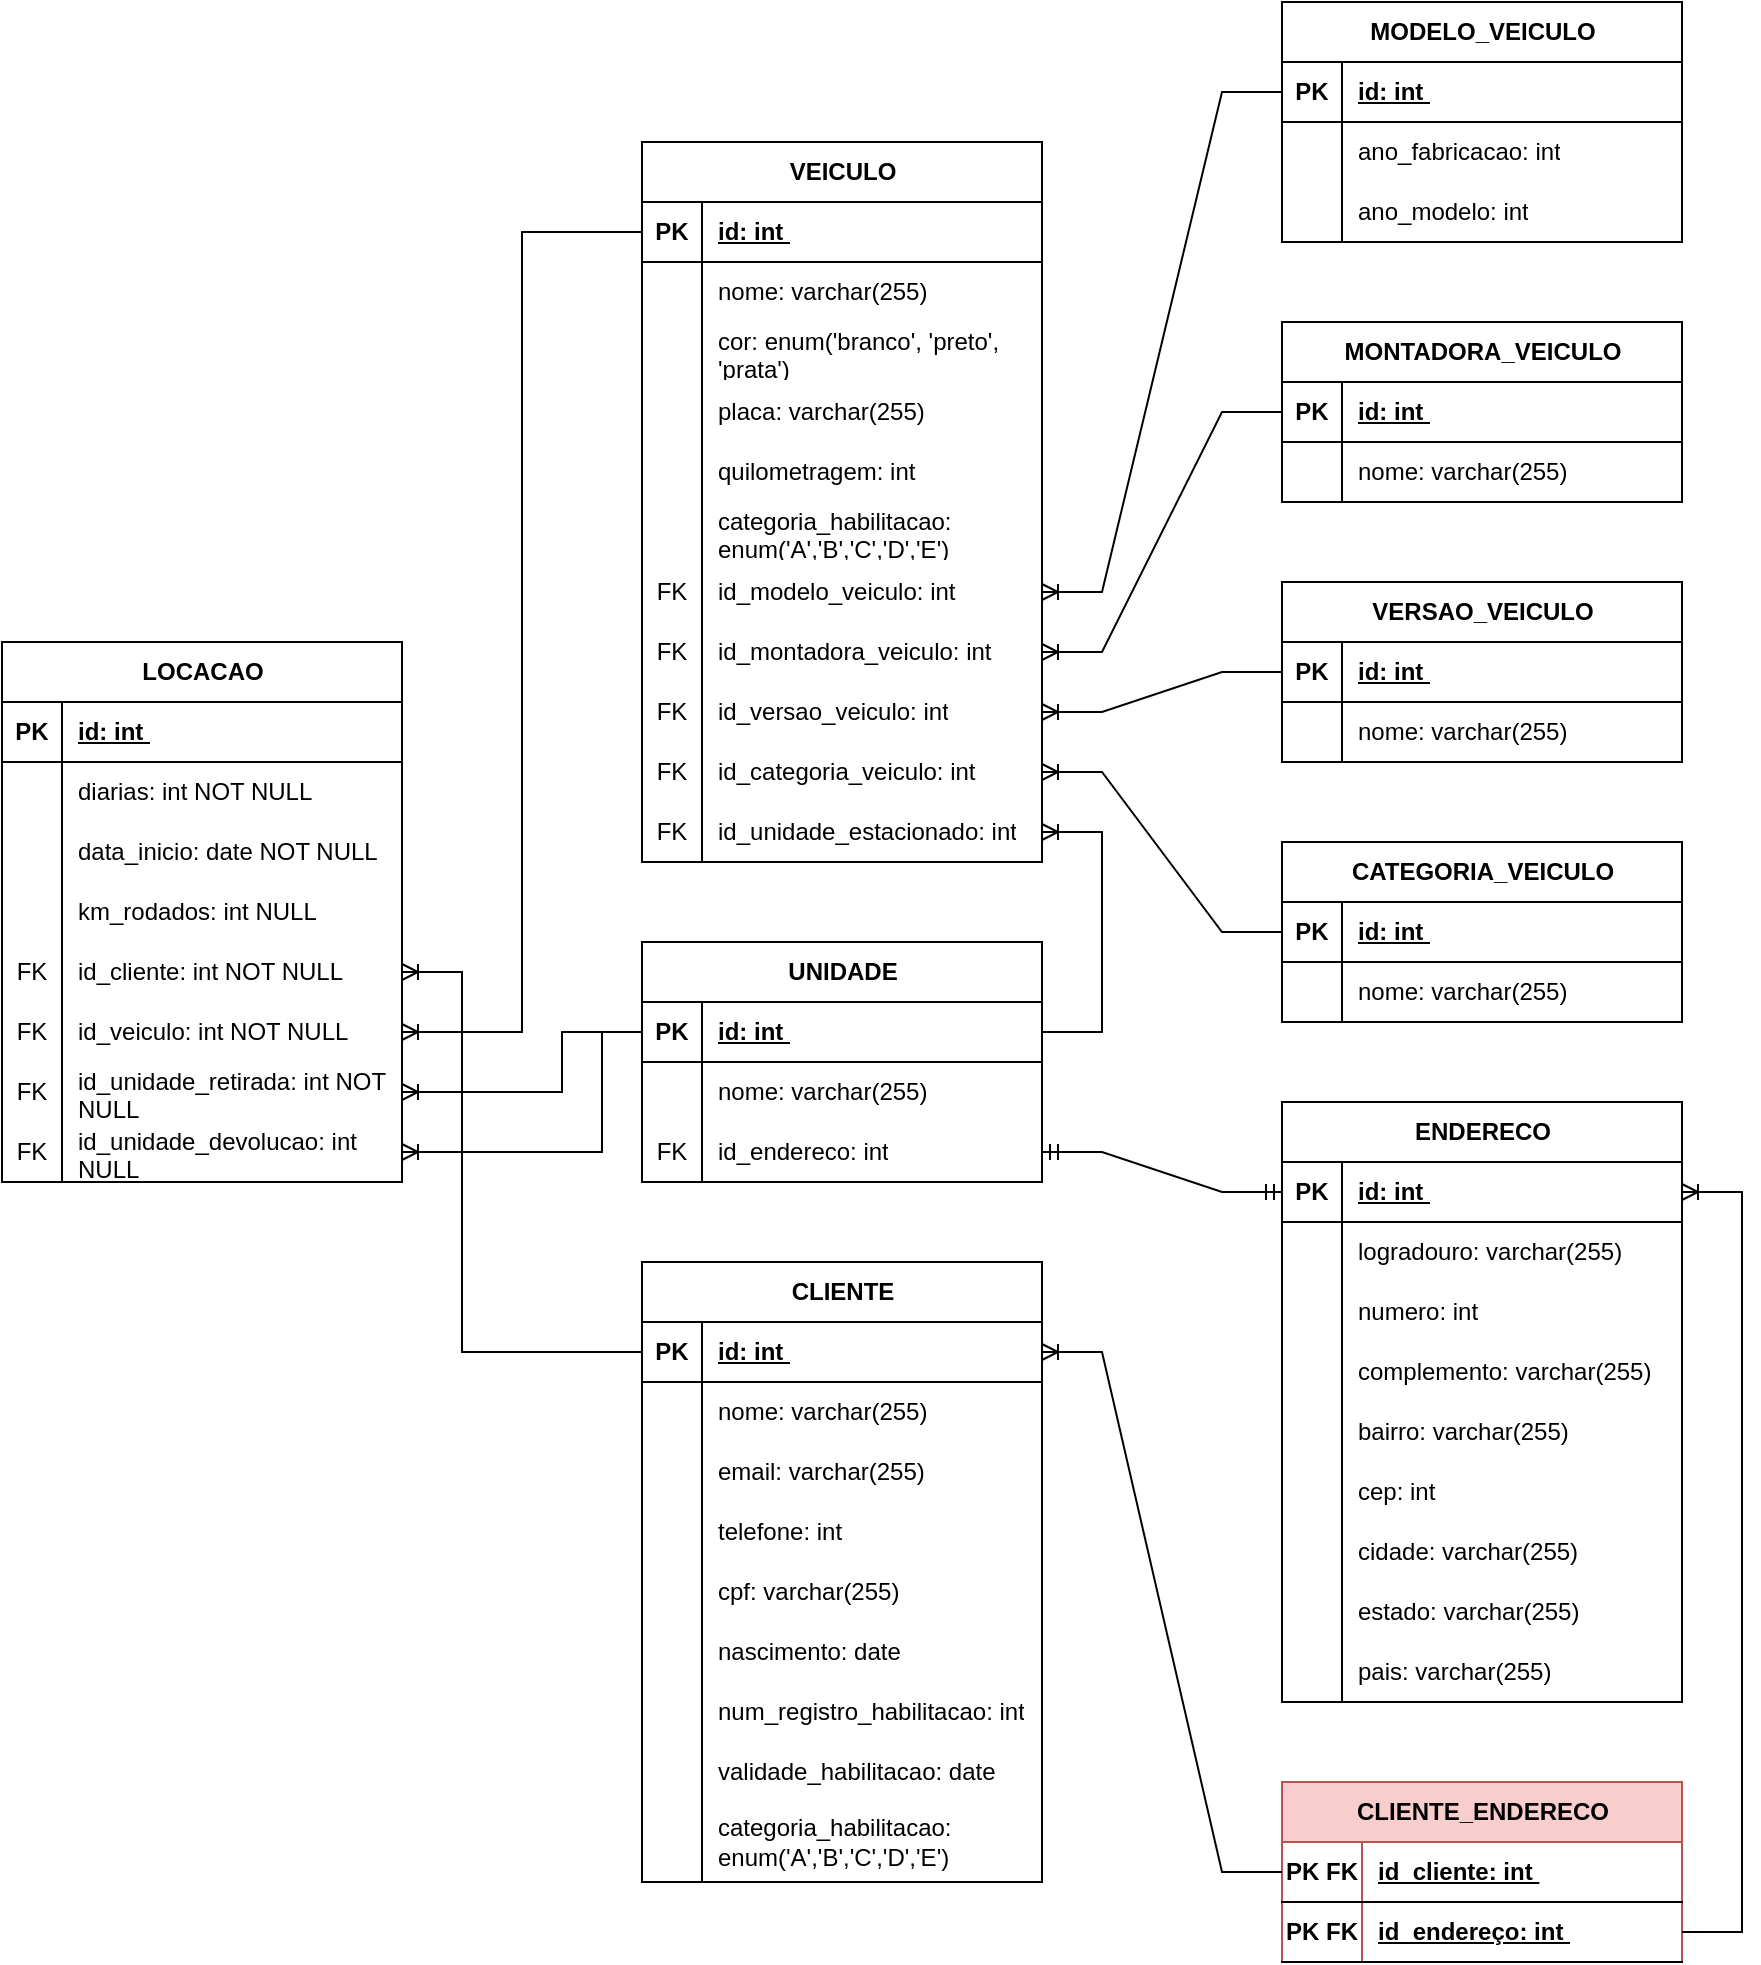 <mxfile version="22.1.11" type="device">
  <diagram name="Página-1" id="n-0_GfZzI0AsPZlpEcR0">
    <mxGraphModel dx="1094" dy="1086" grid="1" gridSize="10" guides="1" tooltips="1" connect="1" arrows="1" fold="1" page="0" pageScale="1" pageWidth="827" pageHeight="1169" math="0" shadow="0">
      <root>
        <mxCell id="0" />
        <mxCell id="1" parent="0" />
        <mxCell id="Z_1uE8Voq8i-JbYbhy9A-1" value="UNIDADE" style="shape=table;startSize=30;container=1;collapsible=1;childLayout=tableLayout;fixedRows=1;rowLines=0;fontStyle=1;align=center;resizeLast=1;html=1;rounded=0;labelBackgroundColor=none;" parent="1" vertex="1">
          <mxGeometry x="260" width="200" height="120" as="geometry">
            <mxRectangle x="260" y="70" width="100" height="30" as="alternateBounds" />
          </mxGeometry>
        </mxCell>
        <mxCell id="Z_1uE8Voq8i-JbYbhy9A-2" value="" style="shape=tableRow;horizontal=0;startSize=0;swimlaneHead=0;swimlaneBody=0;fillColor=none;collapsible=0;dropTarget=0;points=[[0,0.5],[1,0.5]];portConstraint=eastwest;top=0;left=0;right=0;bottom=1;rounded=0;labelBackgroundColor=none;" parent="Z_1uE8Voq8i-JbYbhy9A-1" vertex="1">
          <mxGeometry y="30" width="200" height="30" as="geometry" />
        </mxCell>
        <mxCell id="Z_1uE8Voq8i-JbYbhy9A-3" value="PK" style="shape=partialRectangle;connectable=0;fillColor=none;top=0;left=0;bottom=0;right=0;fontStyle=1;overflow=hidden;whiteSpace=wrap;html=1;rounded=0;labelBackgroundColor=none;" parent="Z_1uE8Voq8i-JbYbhy9A-2" vertex="1">
          <mxGeometry width="30" height="30" as="geometry">
            <mxRectangle width="30" height="30" as="alternateBounds" />
          </mxGeometry>
        </mxCell>
        <mxCell id="Z_1uE8Voq8i-JbYbhy9A-4" value="id: int&amp;nbsp;" style="shape=partialRectangle;connectable=0;fillColor=none;top=0;left=0;bottom=0;right=0;align=left;spacingLeft=6;fontStyle=5;overflow=hidden;whiteSpace=wrap;html=1;rounded=0;labelBackgroundColor=none;" parent="Z_1uE8Voq8i-JbYbhy9A-2" vertex="1">
          <mxGeometry x="30" width="170" height="30" as="geometry">
            <mxRectangle width="170" height="30" as="alternateBounds" />
          </mxGeometry>
        </mxCell>
        <mxCell id="Z_1uE8Voq8i-JbYbhy9A-5" value="" style="shape=tableRow;horizontal=0;startSize=0;swimlaneHead=0;swimlaneBody=0;fillColor=none;collapsible=0;dropTarget=0;points=[[0,0.5],[1,0.5]];portConstraint=eastwest;top=0;left=0;right=0;bottom=0;rounded=0;labelBackgroundColor=none;" parent="Z_1uE8Voq8i-JbYbhy9A-1" vertex="1">
          <mxGeometry y="60" width="200" height="30" as="geometry" />
        </mxCell>
        <mxCell id="Z_1uE8Voq8i-JbYbhy9A-6" value="" style="shape=partialRectangle;connectable=0;fillColor=none;top=0;left=0;bottom=0;right=0;editable=1;overflow=hidden;whiteSpace=wrap;html=1;rounded=0;labelBackgroundColor=none;" parent="Z_1uE8Voq8i-JbYbhy9A-5" vertex="1">
          <mxGeometry width="30" height="30" as="geometry">
            <mxRectangle width="30" height="30" as="alternateBounds" />
          </mxGeometry>
        </mxCell>
        <mxCell id="Z_1uE8Voq8i-JbYbhy9A-7" value="nome: varchar(255)" style="shape=partialRectangle;connectable=0;fillColor=none;top=0;left=0;bottom=0;right=0;align=left;spacingLeft=6;overflow=hidden;whiteSpace=wrap;html=1;rounded=0;labelBackgroundColor=none;" parent="Z_1uE8Voq8i-JbYbhy9A-5" vertex="1">
          <mxGeometry x="30" width="170" height="30" as="geometry">
            <mxRectangle width="170" height="30" as="alternateBounds" />
          </mxGeometry>
        </mxCell>
        <mxCell id="Z_1uE8Voq8i-JbYbhy9A-8" value="" style="shape=tableRow;horizontal=0;startSize=0;swimlaneHead=0;swimlaneBody=0;fillColor=none;collapsible=0;dropTarget=0;points=[[0,0.5],[1,0.5]];portConstraint=eastwest;top=0;left=0;right=0;bottom=0;rounded=0;labelBackgroundColor=none;" parent="Z_1uE8Voq8i-JbYbhy9A-1" vertex="1">
          <mxGeometry y="90" width="200" height="30" as="geometry" />
        </mxCell>
        <mxCell id="Z_1uE8Voq8i-JbYbhy9A-9" value="FK" style="shape=partialRectangle;connectable=0;fillColor=none;top=0;left=0;bottom=0;right=0;editable=1;overflow=hidden;whiteSpace=wrap;html=1;rounded=0;labelBackgroundColor=none;" parent="Z_1uE8Voq8i-JbYbhy9A-8" vertex="1">
          <mxGeometry width="30" height="30" as="geometry">
            <mxRectangle width="30" height="30" as="alternateBounds" />
          </mxGeometry>
        </mxCell>
        <mxCell id="Z_1uE8Voq8i-JbYbhy9A-10" value="id_endereco: int" style="shape=partialRectangle;connectable=0;fillColor=none;top=0;left=0;bottom=0;right=0;align=left;spacingLeft=6;overflow=hidden;whiteSpace=wrap;html=1;rounded=0;labelBackgroundColor=none;" parent="Z_1uE8Voq8i-JbYbhy9A-8" vertex="1">
          <mxGeometry x="30" width="170" height="30" as="geometry">
            <mxRectangle width="170" height="30" as="alternateBounds" />
          </mxGeometry>
        </mxCell>
        <mxCell id="Z_1uE8Voq8i-JbYbhy9A-31" value="CLIENTE" style="shape=table;startSize=30;container=1;collapsible=1;childLayout=tableLayout;fixedRows=1;rowLines=0;fontStyle=1;align=center;resizeLast=1;html=1;rounded=0;labelBackgroundColor=none;" parent="1" vertex="1">
          <mxGeometry x="260" y="160" width="200" height="310" as="geometry">
            <mxRectangle x="260" y="220" width="90" height="30" as="alternateBounds" />
          </mxGeometry>
        </mxCell>
        <mxCell id="Z_1uE8Voq8i-JbYbhy9A-32" value="" style="shape=tableRow;horizontal=0;startSize=0;swimlaneHead=0;swimlaneBody=0;fillColor=none;collapsible=0;dropTarget=0;points=[[0,0.5],[1,0.5]];portConstraint=eastwest;top=0;left=0;right=0;bottom=1;rounded=0;labelBackgroundColor=none;" parent="Z_1uE8Voq8i-JbYbhy9A-31" vertex="1">
          <mxGeometry y="30" width="200" height="30" as="geometry" />
        </mxCell>
        <mxCell id="Z_1uE8Voq8i-JbYbhy9A-33" value="PK" style="shape=partialRectangle;connectable=0;fillColor=none;top=0;left=0;bottom=0;right=0;fontStyle=1;overflow=hidden;whiteSpace=wrap;html=1;rounded=0;labelBackgroundColor=none;" parent="Z_1uE8Voq8i-JbYbhy9A-32" vertex="1">
          <mxGeometry width="30" height="30" as="geometry">
            <mxRectangle width="30" height="30" as="alternateBounds" />
          </mxGeometry>
        </mxCell>
        <mxCell id="Z_1uE8Voq8i-JbYbhy9A-34" value="id: int&amp;nbsp;" style="shape=partialRectangle;connectable=0;fillColor=none;top=0;left=0;bottom=0;right=0;align=left;spacingLeft=6;fontStyle=5;overflow=hidden;whiteSpace=wrap;html=1;rounded=0;labelBackgroundColor=none;" parent="Z_1uE8Voq8i-JbYbhy9A-32" vertex="1">
          <mxGeometry x="30" width="170" height="30" as="geometry">
            <mxRectangle width="170" height="30" as="alternateBounds" />
          </mxGeometry>
        </mxCell>
        <mxCell id="Z_1uE8Voq8i-JbYbhy9A-35" value="" style="shape=tableRow;horizontal=0;startSize=0;swimlaneHead=0;swimlaneBody=0;fillColor=none;collapsible=0;dropTarget=0;points=[[0,0.5],[1,0.5]];portConstraint=eastwest;top=0;left=0;right=0;bottom=0;rounded=0;labelBackgroundColor=none;" parent="Z_1uE8Voq8i-JbYbhy9A-31" vertex="1">
          <mxGeometry y="60" width="200" height="30" as="geometry" />
        </mxCell>
        <mxCell id="Z_1uE8Voq8i-JbYbhy9A-36" value="" style="shape=partialRectangle;connectable=0;fillColor=none;top=0;left=0;bottom=0;right=0;editable=1;overflow=hidden;whiteSpace=wrap;html=1;rounded=0;labelBackgroundColor=none;" parent="Z_1uE8Voq8i-JbYbhy9A-35" vertex="1">
          <mxGeometry width="30" height="30" as="geometry">
            <mxRectangle width="30" height="30" as="alternateBounds" />
          </mxGeometry>
        </mxCell>
        <mxCell id="Z_1uE8Voq8i-JbYbhy9A-37" value="nome: varchar(255)" style="shape=partialRectangle;connectable=0;fillColor=none;top=0;left=0;bottom=0;right=0;align=left;spacingLeft=6;overflow=hidden;whiteSpace=wrap;html=1;rounded=0;labelBackgroundColor=none;" parent="Z_1uE8Voq8i-JbYbhy9A-35" vertex="1">
          <mxGeometry x="30" width="170" height="30" as="geometry">
            <mxRectangle width="170" height="30" as="alternateBounds" />
          </mxGeometry>
        </mxCell>
        <mxCell id="ZAy5KzAkeXm1SCfjItOV-75" value="" style="shape=tableRow;horizontal=0;startSize=0;swimlaneHead=0;swimlaneBody=0;fillColor=none;collapsible=0;dropTarget=0;points=[[0,0.5],[1,0.5]];portConstraint=eastwest;top=0;left=0;right=0;bottom=0;rounded=0;labelBackgroundColor=none;" parent="Z_1uE8Voq8i-JbYbhy9A-31" vertex="1">
          <mxGeometry y="90" width="200" height="30" as="geometry" />
        </mxCell>
        <mxCell id="ZAy5KzAkeXm1SCfjItOV-76" value="" style="shape=partialRectangle;connectable=0;fillColor=none;top=0;left=0;bottom=0;right=0;editable=1;overflow=hidden;whiteSpace=wrap;html=1;rounded=0;labelBackgroundColor=none;" parent="ZAy5KzAkeXm1SCfjItOV-75" vertex="1">
          <mxGeometry width="30" height="30" as="geometry">
            <mxRectangle width="30" height="30" as="alternateBounds" />
          </mxGeometry>
        </mxCell>
        <mxCell id="ZAy5KzAkeXm1SCfjItOV-77" value="email: varchar(255)" style="shape=partialRectangle;connectable=0;fillColor=none;top=0;left=0;bottom=0;right=0;align=left;spacingLeft=6;overflow=hidden;whiteSpace=wrap;html=1;rounded=0;labelBackgroundColor=none;" parent="ZAy5KzAkeXm1SCfjItOV-75" vertex="1">
          <mxGeometry x="30" width="170" height="30" as="geometry">
            <mxRectangle width="170" height="30" as="alternateBounds" />
          </mxGeometry>
        </mxCell>
        <mxCell id="ZAy5KzAkeXm1SCfjItOV-78" value="" style="shape=tableRow;horizontal=0;startSize=0;swimlaneHead=0;swimlaneBody=0;fillColor=none;collapsible=0;dropTarget=0;points=[[0,0.5],[1,0.5]];portConstraint=eastwest;top=0;left=0;right=0;bottom=0;rounded=0;labelBackgroundColor=none;" parent="Z_1uE8Voq8i-JbYbhy9A-31" vertex="1">
          <mxGeometry y="120" width="200" height="30" as="geometry" />
        </mxCell>
        <mxCell id="ZAy5KzAkeXm1SCfjItOV-79" value="" style="shape=partialRectangle;connectable=0;fillColor=none;top=0;left=0;bottom=0;right=0;editable=1;overflow=hidden;whiteSpace=wrap;html=1;rounded=0;labelBackgroundColor=none;" parent="ZAy5KzAkeXm1SCfjItOV-78" vertex="1">
          <mxGeometry width="30" height="30" as="geometry">
            <mxRectangle width="30" height="30" as="alternateBounds" />
          </mxGeometry>
        </mxCell>
        <mxCell id="ZAy5KzAkeXm1SCfjItOV-80" value="telefone: int" style="shape=partialRectangle;connectable=0;fillColor=none;top=0;left=0;bottom=0;right=0;align=left;spacingLeft=6;overflow=hidden;whiteSpace=wrap;html=1;rounded=0;labelBackgroundColor=none;" parent="ZAy5KzAkeXm1SCfjItOV-78" vertex="1">
          <mxGeometry x="30" width="170" height="30" as="geometry">
            <mxRectangle width="170" height="30" as="alternateBounds" />
          </mxGeometry>
        </mxCell>
        <mxCell id="Z_1uE8Voq8i-JbYbhy9A-41" value="" style="shape=tableRow;horizontal=0;startSize=0;swimlaneHead=0;swimlaneBody=0;fillColor=none;collapsible=0;dropTarget=0;points=[[0,0.5],[1,0.5]];portConstraint=eastwest;top=0;left=0;right=0;bottom=0;rounded=0;labelBackgroundColor=none;" parent="Z_1uE8Voq8i-JbYbhy9A-31" vertex="1">
          <mxGeometry y="150" width="200" height="30" as="geometry" />
        </mxCell>
        <mxCell id="Z_1uE8Voq8i-JbYbhy9A-42" value="" style="shape=partialRectangle;connectable=0;fillColor=none;top=0;left=0;bottom=0;right=0;editable=1;overflow=hidden;whiteSpace=wrap;html=1;rounded=0;labelBackgroundColor=none;" parent="Z_1uE8Voq8i-JbYbhy9A-41" vertex="1">
          <mxGeometry width="30" height="30" as="geometry">
            <mxRectangle width="30" height="30" as="alternateBounds" />
          </mxGeometry>
        </mxCell>
        <mxCell id="Z_1uE8Voq8i-JbYbhy9A-43" value="cpf: varchar(255)" style="shape=partialRectangle;connectable=0;fillColor=none;top=0;left=0;bottom=0;right=0;align=left;spacingLeft=6;overflow=hidden;whiteSpace=wrap;html=1;rounded=0;labelBackgroundColor=none;" parent="Z_1uE8Voq8i-JbYbhy9A-41" vertex="1">
          <mxGeometry x="30" width="170" height="30" as="geometry">
            <mxRectangle width="170" height="30" as="alternateBounds" />
          </mxGeometry>
        </mxCell>
        <mxCell id="ZAy5KzAkeXm1SCfjItOV-96" value="" style="shape=tableRow;horizontal=0;startSize=0;swimlaneHead=0;swimlaneBody=0;fillColor=none;collapsible=0;dropTarget=0;points=[[0,0.5],[1,0.5]];portConstraint=eastwest;top=0;left=0;right=0;bottom=0;rounded=0;labelBackgroundColor=none;" parent="Z_1uE8Voq8i-JbYbhy9A-31" vertex="1">
          <mxGeometry y="180" width="200" height="30" as="geometry" />
        </mxCell>
        <mxCell id="ZAy5KzAkeXm1SCfjItOV-97" value="" style="shape=partialRectangle;connectable=0;fillColor=none;top=0;left=0;bottom=0;right=0;editable=1;overflow=hidden;whiteSpace=wrap;html=1;rounded=0;labelBackgroundColor=none;" parent="ZAy5KzAkeXm1SCfjItOV-96" vertex="1">
          <mxGeometry width="30" height="30" as="geometry">
            <mxRectangle width="30" height="30" as="alternateBounds" />
          </mxGeometry>
        </mxCell>
        <mxCell id="ZAy5KzAkeXm1SCfjItOV-98" value="nascimento: date" style="shape=partialRectangle;connectable=0;fillColor=none;top=0;left=0;bottom=0;right=0;align=left;spacingLeft=6;overflow=hidden;whiteSpace=wrap;html=1;rounded=0;labelBackgroundColor=none;" parent="ZAy5KzAkeXm1SCfjItOV-96" vertex="1">
          <mxGeometry x="30" width="170" height="30" as="geometry">
            <mxRectangle width="170" height="30" as="alternateBounds" />
          </mxGeometry>
        </mxCell>
        <mxCell id="ZAy5KzAkeXm1SCfjItOV-84" value="" style="shape=tableRow;horizontal=0;startSize=0;swimlaneHead=0;swimlaneBody=0;fillColor=none;collapsible=0;dropTarget=0;points=[[0,0.5],[1,0.5]];portConstraint=eastwest;top=0;left=0;right=0;bottom=0;rounded=0;labelBackgroundColor=none;" parent="Z_1uE8Voq8i-JbYbhy9A-31" vertex="1">
          <mxGeometry y="210" width="200" height="30" as="geometry" />
        </mxCell>
        <mxCell id="ZAy5KzAkeXm1SCfjItOV-85" value="" style="shape=partialRectangle;connectable=0;fillColor=none;top=0;left=0;bottom=0;right=0;editable=1;overflow=hidden;whiteSpace=wrap;html=1;rounded=0;labelBackgroundColor=none;" parent="ZAy5KzAkeXm1SCfjItOV-84" vertex="1">
          <mxGeometry width="30" height="30" as="geometry">
            <mxRectangle width="30" height="30" as="alternateBounds" />
          </mxGeometry>
        </mxCell>
        <mxCell id="ZAy5KzAkeXm1SCfjItOV-86" value="num_registro_habilitacao: int" style="shape=partialRectangle;connectable=0;fillColor=none;top=0;left=0;bottom=0;right=0;align=left;spacingLeft=6;overflow=hidden;whiteSpace=wrap;html=1;rounded=0;labelBackgroundColor=none;" parent="ZAy5KzAkeXm1SCfjItOV-84" vertex="1">
          <mxGeometry x="30" width="170" height="30" as="geometry">
            <mxRectangle width="170" height="30" as="alternateBounds" />
          </mxGeometry>
        </mxCell>
        <mxCell id="ZAy5KzAkeXm1SCfjItOV-90" value="" style="shape=tableRow;horizontal=0;startSize=0;swimlaneHead=0;swimlaneBody=0;fillColor=none;collapsible=0;dropTarget=0;points=[[0,0.5],[1,0.5]];portConstraint=eastwest;top=0;left=0;right=0;bottom=0;rounded=0;labelBackgroundColor=none;" parent="Z_1uE8Voq8i-JbYbhy9A-31" vertex="1">
          <mxGeometry y="240" width="200" height="30" as="geometry" />
        </mxCell>
        <mxCell id="ZAy5KzAkeXm1SCfjItOV-91" value="" style="shape=partialRectangle;connectable=0;fillColor=none;top=0;left=0;bottom=0;right=0;editable=1;overflow=hidden;whiteSpace=wrap;html=1;rounded=0;labelBackgroundColor=none;" parent="ZAy5KzAkeXm1SCfjItOV-90" vertex="1">
          <mxGeometry width="30" height="30" as="geometry">
            <mxRectangle width="30" height="30" as="alternateBounds" />
          </mxGeometry>
        </mxCell>
        <mxCell id="ZAy5KzAkeXm1SCfjItOV-92" value="validade_habilitacao: date" style="shape=partialRectangle;connectable=0;fillColor=none;top=0;left=0;bottom=0;right=0;align=left;spacingLeft=6;overflow=hidden;whiteSpace=wrap;html=1;rounded=0;labelBackgroundColor=none;" parent="ZAy5KzAkeXm1SCfjItOV-90" vertex="1">
          <mxGeometry x="30" width="170" height="30" as="geometry">
            <mxRectangle width="170" height="30" as="alternateBounds" />
          </mxGeometry>
        </mxCell>
        <mxCell id="ZAy5KzAkeXm1SCfjItOV-93" value="" style="shape=tableRow;horizontal=0;startSize=0;swimlaneHead=0;swimlaneBody=0;fillColor=none;collapsible=0;dropTarget=0;points=[[0,0.5],[1,0.5]];portConstraint=eastwest;top=0;left=0;right=0;bottom=0;rounded=0;labelBackgroundColor=none;" parent="Z_1uE8Voq8i-JbYbhy9A-31" vertex="1">
          <mxGeometry y="270" width="200" height="40" as="geometry" />
        </mxCell>
        <mxCell id="ZAy5KzAkeXm1SCfjItOV-94" value="" style="shape=partialRectangle;connectable=0;fillColor=none;top=0;left=0;bottom=0;right=0;editable=1;overflow=hidden;whiteSpace=wrap;html=1;rounded=0;labelBackgroundColor=none;" parent="ZAy5KzAkeXm1SCfjItOV-93" vertex="1">
          <mxGeometry width="30" height="40" as="geometry">
            <mxRectangle width="30" height="40" as="alternateBounds" />
          </mxGeometry>
        </mxCell>
        <mxCell id="ZAy5KzAkeXm1SCfjItOV-95" value="categoria_habilitacao: enum(&#39;A&#39;,&#39;B&#39;,&#39;C&#39;,&#39;D&#39;,&#39;E&#39;)" style="shape=partialRectangle;connectable=0;fillColor=none;top=0;left=0;bottom=0;right=0;align=left;spacingLeft=6;overflow=hidden;whiteSpace=wrap;html=1;rounded=0;labelBackgroundColor=none;" parent="ZAy5KzAkeXm1SCfjItOV-93" vertex="1">
          <mxGeometry x="30" width="170" height="40" as="geometry">
            <mxRectangle width="170" height="40" as="alternateBounds" />
          </mxGeometry>
        </mxCell>
        <mxCell id="ZAy5KzAkeXm1SCfjItOV-3" value="ENDERECO" style="shape=table;startSize=30;container=1;collapsible=1;childLayout=tableLayout;fixedRows=1;rowLines=0;fontStyle=1;align=center;resizeLast=1;html=1;rounded=0;labelBackgroundColor=none;" parent="1" vertex="1">
          <mxGeometry x="580" y="80" width="200" height="300" as="geometry">
            <mxRectangle x="520" y="-240" width="110" height="30" as="alternateBounds" />
          </mxGeometry>
        </mxCell>
        <mxCell id="ZAy5KzAkeXm1SCfjItOV-4" value="" style="shape=tableRow;horizontal=0;startSize=0;swimlaneHead=0;swimlaneBody=0;fillColor=none;collapsible=0;dropTarget=0;points=[[0,0.5],[1,0.5]];portConstraint=eastwest;top=0;left=0;right=0;bottom=1;rounded=0;labelBackgroundColor=none;" parent="ZAy5KzAkeXm1SCfjItOV-3" vertex="1">
          <mxGeometry y="30" width="200" height="30" as="geometry" />
        </mxCell>
        <mxCell id="ZAy5KzAkeXm1SCfjItOV-5" value="PK" style="shape=partialRectangle;connectable=0;fillColor=none;top=0;left=0;bottom=0;right=0;fontStyle=1;overflow=hidden;whiteSpace=wrap;html=1;rounded=0;labelBackgroundColor=none;" parent="ZAy5KzAkeXm1SCfjItOV-4" vertex="1">
          <mxGeometry width="30" height="30" as="geometry">
            <mxRectangle width="30" height="30" as="alternateBounds" />
          </mxGeometry>
        </mxCell>
        <mxCell id="ZAy5KzAkeXm1SCfjItOV-6" value="id: int&amp;nbsp;" style="shape=partialRectangle;connectable=0;fillColor=none;top=0;left=0;bottom=0;right=0;align=left;spacingLeft=6;fontStyle=5;overflow=hidden;whiteSpace=wrap;html=1;rounded=0;labelBackgroundColor=none;" parent="ZAy5KzAkeXm1SCfjItOV-4" vertex="1">
          <mxGeometry x="30" width="170" height="30" as="geometry">
            <mxRectangle width="170" height="30" as="alternateBounds" />
          </mxGeometry>
        </mxCell>
        <mxCell id="ZAy5KzAkeXm1SCfjItOV-7" value="" style="shape=tableRow;horizontal=0;startSize=0;swimlaneHead=0;swimlaneBody=0;fillColor=none;collapsible=0;dropTarget=0;points=[[0,0.5],[1,0.5]];portConstraint=eastwest;top=0;left=0;right=0;bottom=0;rounded=0;labelBackgroundColor=none;" parent="ZAy5KzAkeXm1SCfjItOV-3" vertex="1">
          <mxGeometry y="60" width="200" height="30" as="geometry" />
        </mxCell>
        <mxCell id="ZAy5KzAkeXm1SCfjItOV-8" value="" style="shape=partialRectangle;connectable=0;fillColor=none;top=0;left=0;bottom=0;right=0;editable=1;overflow=hidden;whiteSpace=wrap;html=1;rounded=0;labelBackgroundColor=none;" parent="ZAy5KzAkeXm1SCfjItOV-7" vertex="1">
          <mxGeometry width="30" height="30" as="geometry">
            <mxRectangle width="30" height="30" as="alternateBounds" />
          </mxGeometry>
        </mxCell>
        <mxCell id="ZAy5KzAkeXm1SCfjItOV-9" value="logradouro: varchar(255)" style="shape=partialRectangle;connectable=0;fillColor=none;top=0;left=0;bottom=0;right=0;align=left;spacingLeft=6;overflow=hidden;whiteSpace=wrap;html=1;rounded=0;labelBackgroundColor=none;" parent="ZAy5KzAkeXm1SCfjItOV-7" vertex="1">
          <mxGeometry x="30" width="170" height="30" as="geometry">
            <mxRectangle width="170" height="30" as="alternateBounds" />
          </mxGeometry>
        </mxCell>
        <mxCell id="ZAy5KzAkeXm1SCfjItOV-10" value="" style="shape=tableRow;horizontal=0;startSize=0;swimlaneHead=0;swimlaneBody=0;fillColor=none;collapsible=0;dropTarget=0;points=[[0,0.5],[1,0.5]];portConstraint=eastwest;top=0;left=0;right=0;bottom=0;rounded=0;labelBackgroundColor=none;" parent="ZAy5KzAkeXm1SCfjItOV-3" vertex="1">
          <mxGeometry y="90" width="200" height="30" as="geometry" />
        </mxCell>
        <mxCell id="ZAy5KzAkeXm1SCfjItOV-11" value="" style="shape=partialRectangle;connectable=0;fillColor=none;top=0;left=0;bottom=0;right=0;editable=1;overflow=hidden;whiteSpace=wrap;html=1;rounded=0;labelBackgroundColor=none;" parent="ZAy5KzAkeXm1SCfjItOV-10" vertex="1">
          <mxGeometry width="30" height="30" as="geometry">
            <mxRectangle width="30" height="30" as="alternateBounds" />
          </mxGeometry>
        </mxCell>
        <mxCell id="ZAy5KzAkeXm1SCfjItOV-12" value="numero: int" style="shape=partialRectangle;connectable=0;fillColor=none;top=0;left=0;bottom=0;right=0;align=left;spacingLeft=6;overflow=hidden;whiteSpace=wrap;html=1;rounded=0;labelBackgroundColor=none;" parent="ZAy5KzAkeXm1SCfjItOV-10" vertex="1">
          <mxGeometry x="30" width="170" height="30" as="geometry">
            <mxRectangle width="170" height="30" as="alternateBounds" />
          </mxGeometry>
        </mxCell>
        <mxCell id="ZAy5KzAkeXm1SCfjItOV-13" value="" style="shape=tableRow;horizontal=0;startSize=0;swimlaneHead=0;swimlaneBody=0;fillColor=none;collapsible=0;dropTarget=0;points=[[0,0.5],[1,0.5]];portConstraint=eastwest;top=0;left=0;right=0;bottom=0;rounded=0;labelBackgroundColor=none;" parent="ZAy5KzAkeXm1SCfjItOV-3" vertex="1">
          <mxGeometry y="120" width="200" height="30" as="geometry" />
        </mxCell>
        <mxCell id="ZAy5KzAkeXm1SCfjItOV-14" value="" style="shape=partialRectangle;connectable=0;fillColor=none;top=0;left=0;bottom=0;right=0;editable=1;overflow=hidden;whiteSpace=wrap;html=1;rounded=0;labelBackgroundColor=none;" parent="ZAy5KzAkeXm1SCfjItOV-13" vertex="1">
          <mxGeometry width="30" height="30" as="geometry">
            <mxRectangle width="30" height="30" as="alternateBounds" />
          </mxGeometry>
        </mxCell>
        <mxCell id="ZAy5KzAkeXm1SCfjItOV-15" value="complemento: varchar(255)" style="shape=partialRectangle;connectable=0;fillColor=none;top=0;left=0;bottom=0;right=0;align=left;spacingLeft=6;overflow=hidden;whiteSpace=wrap;html=1;rounded=0;labelBackgroundColor=none;" parent="ZAy5KzAkeXm1SCfjItOV-13" vertex="1">
          <mxGeometry x="30" width="170" height="30" as="geometry">
            <mxRectangle width="170" height="30" as="alternateBounds" />
          </mxGeometry>
        </mxCell>
        <mxCell id="ZAy5KzAkeXm1SCfjItOV-29" value="" style="shape=tableRow;horizontal=0;startSize=0;swimlaneHead=0;swimlaneBody=0;fillColor=none;collapsible=0;dropTarget=0;points=[[0,0.5],[1,0.5]];portConstraint=eastwest;top=0;left=0;right=0;bottom=0;rounded=0;labelBackgroundColor=none;" parent="ZAy5KzAkeXm1SCfjItOV-3" vertex="1">
          <mxGeometry y="150" width="200" height="30" as="geometry" />
        </mxCell>
        <mxCell id="ZAy5KzAkeXm1SCfjItOV-30" value="" style="shape=partialRectangle;connectable=0;fillColor=none;top=0;left=0;bottom=0;right=0;editable=1;overflow=hidden;whiteSpace=wrap;html=1;rounded=0;labelBackgroundColor=none;" parent="ZAy5KzAkeXm1SCfjItOV-29" vertex="1">
          <mxGeometry width="30" height="30" as="geometry">
            <mxRectangle width="30" height="30" as="alternateBounds" />
          </mxGeometry>
        </mxCell>
        <mxCell id="ZAy5KzAkeXm1SCfjItOV-31" value="bairro: varchar(255)" style="shape=partialRectangle;connectable=0;fillColor=none;top=0;left=0;bottom=0;right=0;align=left;spacingLeft=6;overflow=hidden;whiteSpace=wrap;html=1;rounded=0;labelBackgroundColor=none;" parent="ZAy5KzAkeXm1SCfjItOV-29" vertex="1">
          <mxGeometry x="30" width="170" height="30" as="geometry">
            <mxRectangle width="170" height="30" as="alternateBounds" />
          </mxGeometry>
        </mxCell>
        <mxCell id="ZAy5KzAkeXm1SCfjItOV-38" value="" style="shape=tableRow;horizontal=0;startSize=0;swimlaneHead=0;swimlaneBody=0;fillColor=none;collapsible=0;dropTarget=0;points=[[0,0.5],[1,0.5]];portConstraint=eastwest;top=0;left=0;right=0;bottom=0;rounded=0;labelBackgroundColor=none;" parent="ZAy5KzAkeXm1SCfjItOV-3" vertex="1">
          <mxGeometry y="180" width="200" height="30" as="geometry" />
        </mxCell>
        <mxCell id="ZAy5KzAkeXm1SCfjItOV-39" value="" style="shape=partialRectangle;connectable=0;fillColor=none;top=0;left=0;bottom=0;right=0;editable=1;overflow=hidden;whiteSpace=wrap;html=1;rounded=0;labelBackgroundColor=none;" parent="ZAy5KzAkeXm1SCfjItOV-38" vertex="1">
          <mxGeometry width="30" height="30" as="geometry">
            <mxRectangle width="30" height="30" as="alternateBounds" />
          </mxGeometry>
        </mxCell>
        <mxCell id="ZAy5KzAkeXm1SCfjItOV-40" value="cep: int" style="shape=partialRectangle;connectable=0;fillColor=none;top=0;left=0;bottom=0;right=0;align=left;spacingLeft=6;overflow=hidden;whiteSpace=wrap;html=1;rounded=0;labelBackgroundColor=none;" parent="ZAy5KzAkeXm1SCfjItOV-38" vertex="1">
          <mxGeometry x="30" width="170" height="30" as="geometry">
            <mxRectangle width="170" height="30" as="alternateBounds" />
          </mxGeometry>
        </mxCell>
        <mxCell id="ZAy5KzAkeXm1SCfjItOV-32" value="" style="shape=tableRow;horizontal=0;startSize=0;swimlaneHead=0;swimlaneBody=0;fillColor=none;collapsible=0;dropTarget=0;points=[[0,0.5],[1,0.5]];portConstraint=eastwest;top=0;left=0;right=0;bottom=0;rounded=0;labelBackgroundColor=none;" parent="ZAy5KzAkeXm1SCfjItOV-3" vertex="1">
          <mxGeometry y="210" width="200" height="30" as="geometry" />
        </mxCell>
        <mxCell id="ZAy5KzAkeXm1SCfjItOV-33" value="" style="shape=partialRectangle;connectable=0;fillColor=none;top=0;left=0;bottom=0;right=0;editable=1;overflow=hidden;whiteSpace=wrap;html=1;rounded=0;labelBackgroundColor=none;" parent="ZAy5KzAkeXm1SCfjItOV-32" vertex="1">
          <mxGeometry width="30" height="30" as="geometry">
            <mxRectangle width="30" height="30" as="alternateBounds" />
          </mxGeometry>
        </mxCell>
        <mxCell id="ZAy5KzAkeXm1SCfjItOV-34" value="cidade: varchar(255)" style="shape=partialRectangle;connectable=0;fillColor=none;top=0;left=0;bottom=0;right=0;align=left;spacingLeft=6;overflow=hidden;whiteSpace=wrap;html=1;rounded=0;labelBackgroundColor=none;" parent="ZAy5KzAkeXm1SCfjItOV-32" vertex="1">
          <mxGeometry x="30" width="170" height="30" as="geometry">
            <mxRectangle width="170" height="30" as="alternateBounds" />
          </mxGeometry>
        </mxCell>
        <mxCell id="ZAy5KzAkeXm1SCfjItOV-35" value="" style="shape=tableRow;horizontal=0;startSize=0;swimlaneHead=0;swimlaneBody=0;fillColor=none;collapsible=0;dropTarget=0;points=[[0,0.5],[1,0.5]];portConstraint=eastwest;top=0;left=0;right=0;bottom=0;rounded=0;labelBackgroundColor=none;" parent="ZAy5KzAkeXm1SCfjItOV-3" vertex="1">
          <mxGeometry y="240" width="200" height="30" as="geometry" />
        </mxCell>
        <mxCell id="ZAy5KzAkeXm1SCfjItOV-36" value="" style="shape=partialRectangle;connectable=0;fillColor=none;top=0;left=0;bottom=0;right=0;editable=1;overflow=hidden;whiteSpace=wrap;html=1;rounded=0;labelBackgroundColor=none;" parent="ZAy5KzAkeXm1SCfjItOV-35" vertex="1">
          <mxGeometry width="30" height="30" as="geometry">
            <mxRectangle width="30" height="30" as="alternateBounds" />
          </mxGeometry>
        </mxCell>
        <mxCell id="ZAy5KzAkeXm1SCfjItOV-37" value="estado: varchar(255)" style="shape=partialRectangle;connectable=0;fillColor=none;top=0;left=0;bottom=0;right=0;align=left;spacingLeft=6;overflow=hidden;whiteSpace=wrap;html=1;rounded=0;labelBackgroundColor=none;" parent="ZAy5KzAkeXm1SCfjItOV-35" vertex="1">
          <mxGeometry x="30" width="170" height="30" as="geometry">
            <mxRectangle width="170" height="30" as="alternateBounds" />
          </mxGeometry>
        </mxCell>
        <mxCell id="ZAy5KzAkeXm1SCfjItOV-41" value="" style="shape=tableRow;horizontal=0;startSize=0;swimlaneHead=0;swimlaneBody=0;fillColor=none;collapsible=0;dropTarget=0;points=[[0,0.5],[1,0.5]];portConstraint=eastwest;top=0;left=0;right=0;bottom=0;rounded=0;labelBackgroundColor=none;" parent="ZAy5KzAkeXm1SCfjItOV-3" vertex="1">
          <mxGeometry y="270" width="200" height="30" as="geometry" />
        </mxCell>
        <mxCell id="ZAy5KzAkeXm1SCfjItOV-42" value="" style="shape=partialRectangle;connectable=0;fillColor=none;top=0;left=0;bottom=0;right=0;editable=1;overflow=hidden;whiteSpace=wrap;html=1;rounded=0;labelBackgroundColor=none;" parent="ZAy5KzAkeXm1SCfjItOV-41" vertex="1">
          <mxGeometry width="30" height="30" as="geometry">
            <mxRectangle width="30" height="30" as="alternateBounds" />
          </mxGeometry>
        </mxCell>
        <mxCell id="ZAy5KzAkeXm1SCfjItOV-43" value="pais: varchar(255)" style="shape=partialRectangle;connectable=0;fillColor=none;top=0;left=0;bottom=0;right=0;align=left;spacingLeft=6;overflow=hidden;whiteSpace=wrap;html=1;rounded=0;labelBackgroundColor=none;" parent="ZAy5KzAkeXm1SCfjItOV-41" vertex="1">
          <mxGeometry x="30" width="170" height="30" as="geometry">
            <mxRectangle width="170" height="30" as="alternateBounds" />
          </mxGeometry>
        </mxCell>
        <mxCell id="ZAy5KzAkeXm1SCfjItOV-107" value="" style="edgeStyle=entityRelationEdgeStyle;fontSize=12;html=1;endArrow=ERmandOne;startArrow=ERmandOne;rounded=0;exitX=1;exitY=0.5;exitDx=0;exitDy=0;entryX=0;entryY=0.5;entryDx=0;entryDy=0;labelBackgroundColor=none;fontColor=default;" parent="1" source="Z_1uE8Voq8i-JbYbhy9A-8" target="ZAy5KzAkeXm1SCfjItOV-4" edge="1">
          <mxGeometry width="100" height="100" relative="1" as="geometry">
            <mxPoint x="500" y="350" as="sourcePoint" />
            <mxPoint x="510" y="10" as="targetPoint" />
          </mxGeometry>
        </mxCell>
        <mxCell id="ZAy5KzAkeXm1SCfjItOV-113" value="CLIENTE_ENDERECO" style="shape=table;startSize=30;container=1;collapsible=1;childLayout=tableLayout;fixedRows=1;rowLines=0;fontStyle=1;align=center;resizeLast=1;html=1;rounded=0;labelBackgroundColor=none;fillColor=#f8cecc;strokeColor=#b85450;" parent="1" vertex="1">
          <mxGeometry x="580" y="420" width="200" height="90" as="geometry">
            <mxRectangle x="520" y="-240" width="110" height="30" as="alternateBounds" />
          </mxGeometry>
        </mxCell>
        <mxCell id="ZAy5KzAkeXm1SCfjItOV-114" value="" style="shape=tableRow;horizontal=0;startSize=0;swimlaneHead=0;swimlaneBody=0;fillColor=none;collapsible=0;dropTarget=0;points=[[0,0.5],[1,0.5]];portConstraint=eastwest;top=0;left=0;right=0;bottom=1;rounded=0;labelBackgroundColor=none;" parent="ZAy5KzAkeXm1SCfjItOV-113" vertex="1">
          <mxGeometry y="30" width="200" height="30" as="geometry" />
        </mxCell>
        <mxCell id="ZAy5KzAkeXm1SCfjItOV-115" value="PK FK" style="shape=partialRectangle;connectable=0;fillColor=none;top=0;left=0;bottom=0;right=0;fontStyle=1;overflow=hidden;whiteSpace=wrap;html=1;rounded=0;labelBackgroundColor=none;" parent="ZAy5KzAkeXm1SCfjItOV-114" vertex="1">
          <mxGeometry width="40" height="30" as="geometry">
            <mxRectangle width="40" height="30" as="alternateBounds" />
          </mxGeometry>
        </mxCell>
        <mxCell id="ZAy5KzAkeXm1SCfjItOV-116" value="id_cliente: int&amp;nbsp;" style="shape=partialRectangle;connectable=0;fillColor=none;top=0;left=0;bottom=0;right=0;align=left;spacingLeft=6;fontStyle=5;overflow=hidden;whiteSpace=wrap;html=1;rounded=0;labelBackgroundColor=none;" parent="ZAy5KzAkeXm1SCfjItOV-114" vertex="1">
          <mxGeometry x="40" width="160" height="30" as="geometry">
            <mxRectangle width="160" height="30" as="alternateBounds" />
          </mxGeometry>
        </mxCell>
        <mxCell id="ZAy5KzAkeXm1SCfjItOV-141" value="" style="shape=tableRow;horizontal=0;startSize=0;swimlaneHead=0;swimlaneBody=0;fillColor=none;collapsible=0;dropTarget=0;points=[[0,0.5],[1,0.5]];portConstraint=eastwest;top=0;left=0;right=0;bottom=1;rounded=0;labelBackgroundColor=none;" parent="ZAy5KzAkeXm1SCfjItOV-113" vertex="1">
          <mxGeometry y="60" width="200" height="30" as="geometry" />
        </mxCell>
        <mxCell id="ZAy5KzAkeXm1SCfjItOV-142" value="PK FK" style="shape=partialRectangle;connectable=0;fillColor=none;top=0;left=0;bottom=0;right=0;fontStyle=1;overflow=hidden;whiteSpace=wrap;html=1;rounded=0;labelBackgroundColor=none;" parent="ZAy5KzAkeXm1SCfjItOV-141" vertex="1">
          <mxGeometry width="40" height="30" as="geometry">
            <mxRectangle width="40" height="30" as="alternateBounds" />
          </mxGeometry>
        </mxCell>
        <mxCell id="ZAy5KzAkeXm1SCfjItOV-143" value="id_endereço: int&amp;nbsp;" style="shape=partialRectangle;connectable=0;fillColor=none;top=0;left=0;bottom=0;right=0;align=left;spacingLeft=6;fontStyle=5;overflow=hidden;whiteSpace=wrap;html=1;rounded=0;labelBackgroundColor=none;" parent="ZAy5KzAkeXm1SCfjItOV-141" vertex="1">
          <mxGeometry x="40" width="160" height="30" as="geometry">
            <mxRectangle width="160" height="30" as="alternateBounds" />
          </mxGeometry>
        </mxCell>
        <mxCell id="ZAy5KzAkeXm1SCfjItOV-145" value="" style="edgeStyle=entityRelationEdgeStyle;fontSize=12;html=1;endArrow=ERoneToMany;rounded=0;exitX=0;exitY=0.5;exitDx=0;exitDy=0;entryX=1;entryY=0.5;entryDx=0;entryDy=0;labelBackgroundColor=none;fontColor=default;" parent="1" source="ZAy5KzAkeXm1SCfjItOV-114" target="Z_1uE8Voq8i-JbYbhy9A-32" edge="1">
          <mxGeometry width="100" height="100" relative="1" as="geometry">
            <mxPoint x="500" y="560" as="sourcePoint" />
            <mxPoint x="580" y="450" as="targetPoint" />
          </mxGeometry>
        </mxCell>
        <mxCell id="ZAy5KzAkeXm1SCfjItOV-146" value="" style="fontSize=12;html=1;endArrow=ERoneToMany;rounded=0;exitX=1;exitY=0.5;exitDx=0;exitDy=0;entryX=1;entryY=0.5;entryDx=0;entryDy=0;edgeStyle=entityRelationEdgeStyle;labelBackgroundColor=none;fontColor=default;" parent="1" source="ZAy5KzAkeXm1SCfjItOV-141" target="ZAy5KzAkeXm1SCfjItOV-4" edge="1">
          <mxGeometry width="100" height="100" relative="1" as="geometry">
            <mxPoint x="850" y="390" as="sourcePoint" />
            <mxPoint x="770" y="530" as="targetPoint" />
          </mxGeometry>
        </mxCell>
        <mxCell id="ZAy5KzAkeXm1SCfjItOV-147" value="VEICULO" style="shape=table;startSize=30;container=1;collapsible=1;childLayout=tableLayout;fixedRows=1;rowLines=0;fontStyle=1;align=center;resizeLast=1;html=1;rounded=0;labelBackgroundColor=none;" parent="1" vertex="1">
          <mxGeometry x="260" y="-400" width="200" height="360" as="geometry">
            <mxRectangle x="260" y="70" width="100" height="30" as="alternateBounds" />
          </mxGeometry>
        </mxCell>
        <mxCell id="ZAy5KzAkeXm1SCfjItOV-148" value="" style="shape=tableRow;horizontal=0;startSize=0;swimlaneHead=0;swimlaneBody=0;fillColor=none;collapsible=0;dropTarget=0;points=[[0,0.5],[1,0.5]];portConstraint=eastwest;top=0;left=0;right=0;bottom=1;rounded=0;labelBackgroundColor=none;" parent="ZAy5KzAkeXm1SCfjItOV-147" vertex="1">
          <mxGeometry y="30" width="200" height="30" as="geometry" />
        </mxCell>
        <mxCell id="ZAy5KzAkeXm1SCfjItOV-149" value="PK" style="shape=partialRectangle;connectable=0;fillColor=none;top=0;left=0;bottom=0;right=0;fontStyle=1;overflow=hidden;whiteSpace=wrap;html=1;rounded=0;labelBackgroundColor=none;" parent="ZAy5KzAkeXm1SCfjItOV-148" vertex="1">
          <mxGeometry width="30" height="30" as="geometry">
            <mxRectangle width="30" height="30" as="alternateBounds" />
          </mxGeometry>
        </mxCell>
        <mxCell id="ZAy5KzAkeXm1SCfjItOV-150" value="id: int&amp;nbsp;" style="shape=partialRectangle;connectable=0;fillColor=none;top=0;left=0;bottom=0;right=0;align=left;spacingLeft=6;fontStyle=5;overflow=hidden;whiteSpace=wrap;html=1;rounded=0;labelBackgroundColor=none;" parent="ZAy5KzAkeXm1SCfjItOV-148" vertex="1">
          <mxGeometry x="30" width="170" height="30" as="geometry">
            <mxRectangle width="170" height="30" as="alternateBounds" />
          </mxGeometry>
        </mxCell>
        <mxCell id="ZAy5KzAkeXm1SCfjItOV-151" value="" style="shape=tableRow;horizontal=0;startSize=0;swimlaneHead=0;swimlaneBody=0;fillColor=none;collapsible=0;dropTarget=0;points=[[0,0.5],[1,0.5]];portConstraint=eastwest;top=0;left=0;right=0;bottom=0;rounded=0;labelBackgroundColor=none;" parent="ZAy5KzAkeXm1SCfjItOV-147" vertex="1">
          <mxGeometry y="60" width="200" height="30" as="geometry" />
        </mxCell>
        <mxCell id="ZAy5KzAkeXm1SCfjItOV-152" value="" style="shape=partialRectangle;connectable=0;fillColor=none;top=0;left=0;bottom=0;right=0;editable=1;overflow=hidden;whiteSpace=wrap;html=1;rounded=0;labelBackgroundColor=none;" parent="ZAy5KzAkeXm1SCfjItOV-151" vertex="1">
          <mxGeometry width="30" height="30" as="geometry">
            <mxRectangle width="30" height="30" as="alternateBounds" />
          </mxGeometry>
        </mxCell>
        <mxCell id="ZAy5KzAkeXm1SCfjItOV-153" value="nome: varchar(255)" style="shape=partialRectangle;connectable=0;fillColor=none;top=0;left=0;bottom=0;right=0;align=left;spacingLeft=6;overflow=hidden;whiteSpace=wrap;html=1;rounded=0;labelBackgroundColor=none;" parent="ZAy5KzAkeXm1SCfjItOV-151" vertex="1">
          <mxGeometry x="30" width="170" height="30" as="geometry">
            <mxRectangle width="170" height="30" as="alternateBounds" />
          </mxGeometry>
        </mxCell>
        <mxCell id="i8sW_qqJ8IxJhHIvNgvd-46" value="" style="shape=tableRow;horizontal=0;startSize=0;swimlaneHead=0;swimlaneBody=0;fillColor=none;collapsible=0;dropTarget=0;points=[[0,0.5],[1,0.5]];portConstraint=eastwest;top=0;left=0;right=0;bottom=0;rounded=0;labelBackgroundColor=none;" parent="ZAy5KzAkeXm1SCfjItOV-147" vertex="1">
          <mxGeometry y="90" width="200" height="30" as="geometry" />
        </mxCell>
        <mxCell id="i8sW_qqJ8IxJhHIvNgvd-47" value="" style="shape=partialRectangle;connectable=0;fillColor=none;top=0;left=0;bottom=0;right=0;editable=1;overflow=hidden;whiteSpace=wrap;html=1;rounded=0;labelBackgroundColor=none;" parent="i8sW_qqJ8IxJhHIvNgvd-46" vertex="1">
          <mxGeometry width="30" height="30" as="geometry">
            <mxRectangle width="30" height="30" as="alternateBounds" />
          </mxGeometry>
        </mxCell>
        <mxCell id="i8sW_qqJ8IxJhHIvNgvd-48" value="cor: enum(&#39;branco&#39;, &#39;preto&#39;, &#39;prata&#39;)" style="shape=partialRectangle;connectable=0;fillColor=none;top=0;left=0;bottom=0;right=0;align=left;spacingLeft=6;overflow=hidden;whiteSpace=wrap;html=1;rounded=0;labelBackgroundColor=none;" parent="i8sW_qqJ8IxJhHIvNgvd-46" vertex="1">
          <mxGeometry x="30" width="170" height="30" as="geometry">
            <mxRectangle width="170" height="30" as="alternateBounds" />
          </mxGeometry>
        </mxCell>
        <mxCell id="i8sW_qqJ8IxJhHIvNgvd-31" value="" style="shape=tableRow;horizontal=0;startSize=0;swimlaneHead=0;swimlaneBody=0;fillColor=none;collapsible=0;dropTarget=0;points=[[0,0.5],[1,0.5]];portConstraint=eastwest;top=0;left=0;right=0;bottom=0;rounded=0;labelBackgroundColor=none;" parent="ZAy5KzAkeXm1SCfjItOV-147" vertex="1">
          <mxGeometry y="120" width="200" height="30" as="geometry" />
        </mxCell>
        <mxCell id="i8sW_qqJ8IxJhHIvNgvd-32" value="" style="shape=partialRectangle;connectable=0;fillColor=none;top=0;left=0;bottom=0;right=0;editable=1;overflow=hidden;whiteSpace=wrap;html=1;rounded=0;labelBackgroundColor=none;" parent="i8sW_qqJ8IxJhHIvNgvd-31" vertex="1">
          <mxGeometry width="30" height="30" as="geometry">
            <mxRectangle width="30" height="30" as="alternateBounds" />
          </mxGeometry>
        </mxCell>
        <mxCell id="i8sW_qqJ8IxJhHIvNgvd-33" value="&lt;font style=&quot;font-size: 12px;&quot; face=&quot;Helvetica&quot;&gt;placa: varchar(255)&lt;/font&gt;" style="shape=partialRectangle;connectable=0;fillColor=none;top=0;left=0;bottom=0;right=0;align=left;spacingLeft=6;overflow=hidden;whiteSpace=wrap;html=1;rounded=0;labelBackgroundColor=none;" parent="i8sW_qqJ8IxJhHIvNgvd-31" vertex="1">
          <mxGeometry x="30" width="170" height="30" as="geometry">
            <mxRectangle width="170" height="30" as="alternateBounds" />
          </mxGeometry>
        </mxCell>
        <mxCell id="i8sW_qqJ8IxJhHIvNgvd-28" value="" style="shape=tableRow;horizontal=0;startSize=0;swimlaneHead=0;swimlaneBody=0;fillColor=none;collapsible=0;dropTarget=0;points=[[0,0.5],[1,0.5]];portConstraint=eastwest;top=0;left=0;right=0;bottom=0;rounded=0;labelBackgroundColor=none;" parent="ZAy5KzAkeXm1SCfjItOV-147" vertex="1">
          <mxGeometry y="150" width="200" height="30" as="geometry" />
        </mxCell>
        <mxCell id="i8sW_qqJ8IxJhHIvNgvd-29" value="" style="shape=partialRectangle;connectable=0;fillColor=none;top=0;left=0;bottom=0;right=0;editable=1;overflow=hidden;whiteSpace=wrap;html=1;rounded=0;labelBackgroundColor=none;" parent="i8sW_qqJ8IxJhHIvNgvd-28" vertex="1">
          <mxGeometry width="30" height="30" as="geometry">
            <mxRectangle width="30" height="30" as="alternateBounds" />
          </mxGeometry>
        </mxCell>
        <mxCell id="i8sW_qqJ8IxJhHIvNgvd-30" value="&lt;font style=&quot;font-size: 12px;&quot; face=&quot;Helvetica&quot;&gt;quilometragem: int&lt;/font&gt;" style="shape=partialRectangle;connectable=0;fillColor=none;top=0;left=0;bottom=0;right=0;align=left;spacingLeft=6;overflow=hidden;whiteSpace=wrap;html=1;rounded=0;labelBackgroundColor=none;" parent="i8sW_qqJ8IxJhHIvNgvd-28" vertex="1">
          <mxGeometry x="30" width="170" height="30" as="geometry">
            <mxRectangle width="170" height="30" as="alternateBounds" />
          </mxGeometry>
        </mxCell>
        <mxCell id="Ft48tYOA0G2U-09mGrpJ-11" value="" style="shape=tableRow;horizontal=0;startSize=0;swimlaneHead=0;swimlaneBody=0;fillColor=none;collapsible=0;dropTarget=0;points=[[0,0.5],[1,0.5]];portConstraint=eastwest;top=0;left=0;right=0;bottom=0;rounded=0;labelBackgroundColor=none;" vertex="1" parent="ZAy5KzAkeXm1SCfjItOV-147">
          <mxGeometry y="180" width="200" height="30" as="geometry" />
        </mxCell>
        <mxCell id="Ft48tYOA0G2U-09mGrpJ-12" value="" style="shape=partialRectangle;connectable=0;fillColor=none;top=0;left=0;bottom=0;right=0;editable=1;overflow=hidden;whiteSpace=wrap;html=1;rounded=0;labelBackgroundColor=none;" vertex="1" parent="Ft48tYOA0G2U-09mGrpJ-11">
          <mxGeometry width="30" height="30" as="geometry">
            <mxRectangle width="30" height="30" as="alternateBounds" />
          </mxGeometry>
        </mxCell>
        <mxCell id="Ft48tYOA0G2U-09mGrpJ-13" value="categoria_habilitacao: enum(&#39;A&#39;,&#39;B&#39;,&#39;C&#39;,&#39;D&#39;,&#39;E&#39;)" style="shape=partialRectangle;connectable=0;fillColor=none;top=0;left=0;bottom=0;right=0;align=left;spacingLeft=6;overflow=hidden;whiteSpace=wrap;html=1;rounded=0;labelBackgroundColor=none;" vertex="1" parent="Ft48tYOA0G2U-09mGrpJ-11">
          <mxGeometry x="30" width="170" height="30" as="geometry">
            <mxRectangle width="170" height="30" as="alternateBounds" />
          </mxGeometry>
        </mxCell>
        <mxCell id="i8sW_qqJ8IxJhHIvNgvd-98" value="" style="shape=tableRow;horizontal=0;startSize=0;swimlaneHead=0;swimlaneBody=0;fillColor=none;collapsible=0;dropTarget=0;points=[[0,0.5],[1,0.5]];portConstraint=eastwest;top=0;left=0;right=0;bottom=0;rounded=0;labelBackgroundColor=none;" parent="ZAy5KzAkeXm1SCfjItOV-147" vertex="1">
          <mxGeometry y="210" width="200" height="30" as="geometry" />
        </mxCell>
        <mxCell id="i8sW_qqJ8IxJhHIvNgvd-99" value="FK" style="shape=partialRectangle;connectable=0;fillColor=none;top=0;left=0;bottom=0;right=0;editable=1;overflow=hidden;whiteSpace=wrap;html=1;rounded=0;labelBackgroundColor=none;" parent="i8sW_qqJ8IxJhHIvNgvd-98" vertex="1">
          <mxGeometry width="30" height="30" as="geometry">
            <mxRectangle width="30" height="30" as="alternateBounds" />
          </mxGeometry>
        </mxCell>
        <mxCell id="i8sW_qqJ8IxJhHIvNgvd-100" value="id_modelo_veiculo: int" style="shape=partialRectangle;connectable=0;fillColor=none;top=0;left=0;bottom=0;right=0;align=left;spacingLeft=6;overflow=hidden;whiteSpace=wrap;html=1;rounded=0;labelBackgroundColor=none;" parent="i8sW_qqJ8IxJhHIvNgvd-98" vertex="1">
          <mxGeometry x="30" width="170" height="30" as="geometry">
            <mxRectangle width="170" height="30" as="alternateBounds" />
          </mxGeometry>
        </mxCell>
        <mxCell id="i8sW_qqJ8IxJhHIvNgvd-101" value="" style="shape=tableRow;horizontal=0;startSize=0;swimlaneHead=0;swimlaneBody=0;fillColor=none;collapsible=0;dropTarget=0;points=[[0,0.5],[1,0.5]];portConstraint=eastwest;top=0;left=0;right=0;bottom=0;rounded=0;labelBackgroundColor=none;" parent="ZAy5KzAkeXm1SCfjItOV-147" vertex="1">
          <mxGeometry y="240" width="200" height="30" as="geometry" />
        </mxCell>
        <mxCell id="i8sW_qqJ8IxJhHIvNgvd-102" value="FK" style="shape=partialRectangle;connectable=0;fillColor=none;top=0;left=0;bottom=0;right=0;editable=1;overflow=hidden;whiteSpace=wrap;html=1;rounded=0;labelBackgroundColor=none;" parent="i8sW_qqJ8IxJhHIvNgvd-101" vertex="1">
          <mxGeometry width="30" height="30" as="geometry">
            <mxRectangle width="30" height="30" as="alternateBounds" />
          </mxGeometry>
        </mxCell>
        <mxCell id="i8sW_qqJ8IxJhHIvNgvd-103" value="id_montadora_veiculo: int" style="shape=partialRectangle;connectable=0;fillColor=none;top=0;left=0;bottom=0;right=0;align=left;spacingLeft=6;overflow=hidden;whiteSpace=wrap;html=1;rounded=0;labelBackgroundColor=none;" parent="i8sW_qqJ8IxJhHIvNgvd-101" vertex="1">
          <mxGeometry x="30" width="170" height="30" as="geometry">
            <mxRectangle width="170" height="30" as="alternateBounds" />
          </mxGeometry>
        </mxCell>
        <mxCell id="i8sW_qqJ8IxJhHIvNgvd-104" value="" style="shape=tableRow;horizontal=0;startSize=0;swimlaneHead=0;swimlaneBody=0;fillColor=none;collapsible=0;dropTarget=0;points=[[0,0.5],[1,0.5]];portConstraint=eastwest;top=0;left=0;right=0;bottom=0;rounded=0;labelBackgroundColor=none;" parent="ZAy5KzAkeXm1SCfjItOV-147" vertex="1">
          <mxGeometry y="270" width="200" height="30" as="geometry" />
        </mxCell>
        <mxCell id="i8sW_qqJ8IxJhHIvNgvd-105" value="FK" style="shape=partialRectangle;connectable=0;fillColor=none;top=0;left=0;bottom=0;right=0;editable=1;overflow=hidden;whiteSpace=wrap;html=1;rounded=0;labelBackgroundColor=none;" parent="i8sW_qqJ8IxJhHIvNgvd-104" vertex="1">
          <mxGeometry width="30" height="30" as="geometry">
            <mxRectangle width="30" height="30" as="alternateBounds" />
          </mxGeometry>
        </mxCell>
        <mxCell id="i8sW_qqJ8IxJhHIvNgvd-106" value="id_versao_veiculo: int" style="shape=partialRectangle;connectable=0;fillColor=none;top=0;left=0;bottom=0;right=0;align=left;spacingLeft=6;overflow=hidden;whiteSpace=wrap;html=1;rounded=0;labelBackgroundColor=none;" parent="i8sW_qqJ8IxJhHIvNgvd-104" vertex="1">
          <mxGeometry x="30" width="170" height="30" as="geometry">
            <mxRectangle width="170" height="30" as="alternateBounds" />
          </mxGeometry>
        </mxCell>
        <mxCell id="i8sW_qqJ8IxJhHIvNgvd-15" value="" style="shape=tableRow;horizontal=0;startSize=0;swimlaneHead=0;swimlaneBody=0;fillColor=none;collapsible=0;dropTarget=0;points=[[0,0.5],[1,0.5]];portConstraint=eastwest;top=0;left=0;right=0;bottom=0;rounded=0;labelBackgroundColor=none;" parent="ZAy5KzAkeXm1SCfjItOV-147" vertex="1">
          <mxGeometry y="300" width="200" height="30" as="geometry" />
        </mxCell>
        <mxCell id="i8sW_qqJ8IxJhHIvNgvd-16" value="FK" style="shape=partialRectangle;connectable=0;fillColor=none;top=0;left=0;bottom=0;right=0;editable=1;overflow=hidden;whiteSpace=wrap;html=1;rounded=0;labelBackgroundColor=none;" parent="i8sW_qqJ8IxJhHIvNgvd-15" vertex="1">
          <mxGeometry width="30" height="30" as="geometry">
            <mxRectangle width="30" height="30" as="alternateBounds" />
          </mxGeometry>
        </mxCell>
        <mxCell id="i8sW_qqJ8IxJhHIvNgvd-17" value="id_categoria_veiculo: int" style="shape=partialRectangle;connectable=0;fillColor=none;top=0;left=0;bottom=0;right=0;align=left;spacingLeft=6;overflow=hidden;whiteSpace=wrap;html=1;rounded=0;labelBackgroundColor=none;" parent="i8sW_qqJ8IxJhHIvNgvd-15" vertex="1">
          <mxGeometry x="30" width="170" height="30" as="geometry">
            <mxRectangle width="170" height="30" as="alternateBounds" />
          </mxGeometry>
        </mxCell>
        <mxCell id="i8sW_qqJ8IxJhHIvNgvd-107" value="" style="shape=tableRow;horizontal=0;startSize=0;swimlaneHead=0;swimlaneBody=0;fillColor=none;collapsible=0;dropTarget=0;points=[[0,0.5],[1,0.5]];portConstraint=eastwest;top=0;left=0;right=0;bottom=0;rounded=0;labelBackgroundColor=none;" parent="ZAy5KzAkeXm1SCfjItOV-147" vertex="1">
          <mxGeometry y="330" width="200" height="30" as="geometry" />
        </mxCell>
        <mxCell id="i8sW_qqJ8IxJhHIvNgvd-108" value="FK" style="shape=partialRectangle;connectable=0;fillColor=none;top=0;left=0;bottom=0;right=0;editable=1;overflow=hidden;whiteSpace=wrap;html=1;rounded=0;labelBackgroundColor=none;" parent="i8sW_qqJ8IxJhHIvNgvd-107" vertex="1">
          <mxGeometry width="30" height="30" as="geometry">
            <mxRectangle width="30" height="30" as="alternateBounds" />
          </mxGeometry>
        </mxCell>
        <mxCell id="i8sW_qqJ8IxJhHIvNgvd-109" value="id_unidade_estacionado: int" style="shape=partialRectangle;connectable=0;fillColor=none;top=0;left=0;bottom=0;right=0;align=left;spacingLeft=6;overflow=hidden;whiteSpace=wrap;html=1;rounded=0;labelBackgroundColor=none;" parent="i8sW_qqJ8IxJhHIvNgvd-107" vertex="1">
          <mxGeometry x="30" width="170" height="30" as="geometry">
            <mxRectangle width="170" height="30" as="alternateBounds" />
          </mxGeometry>
        </mxCell>
        <mxCell id="i8sW_qqJ8IxJhHIvNgvd-2" value="LOCACAO" style="shape=table;startSize=30;container=1;collapsible=1;childLayout=tableLayout;fixedRows=1;rowLines=0;fontStyle=1;align=center;resizeLast=1;html=1;rounded=0;labelBackgroundColor=none;" parent="1" vertex="1">
          <mxGeometry x="-60" y="-150" width="200" height="270" as="geometry">
            <mxRectangle x="260" y="70" width="100" height="30" as="alternateBounds" />
          </mxGeometry>
        </mxCell>
        <mxCell id="i8sW_qqJ8IxJhHIvNgvd-3" value="" style="shape=tableRow;horizontal=0;startSize=0;swimlaneHead=0;swimlaneBody=0;fillColor=none;collapsible=0;dropTarget=0;points=[[0,0.5],[1,0.5]];portConstraint=eastwest;top=0;left=0;right=0;bottom=1;rounded=0;labelBackgroundColor=none;" parent="i8sW_qqJ8IxJhHIvNgvd-2" vertex="1">
          <mxGeometry y="30" width="200" height="30" as="geometry" />
        </mxCell>
        <mxCell id="i8sW_qqJ8IxJhHIvNgvd-4" value="PK" style="shape=partialRectangle;connectable=0;fillColor=none;top=0;left=0;bottom=0;right=0;fontStyle=1;overflow=hidden;whiteSpace=wrap;html=1;rounded=0;labelBackgroundColor=none;" parent="i8sW_qqJ8IxJhHIvNgvd-3" vertex="1">
          <mxGeometry width="30" height="30" as="geometry">
            <mxRectangle width="30" height="30" as="alternateBounds" />
          </mxGeometry>
        </mxCell>
        <mxCell id="i8sW_qqJ8IxJhHIvNgvd-5" value="id: int&amp;nbsp;" style="shape=partialRectangle;connectable=0;fillColor=none;top=0;left=0;bottom=0;right=0;align=left;spacingLeft=6;fontStyle=5;overflow=hidden;whiteSpace=wrap;html=1;rounded=0;labelBackgroundColor=none;" parent="i8sW_qqJ8IxJhHIvNgvd-3" vertex="1">
          <mxGeometry x="30" width="170" height="30" as="geometry">
            <mxRectangle width="170" height="30" as="alternateBounds" />
          </mxGeometry>
        </mxCell>
        <mxCell id="i8sW_qqJ8IxJhHIvNgvd-6" value="" style="shape=tableRow;horizontal=0;startSize=0;swimlaneHead=0;swimlaneBody=0;fillColor=none;collapsible=0;dropTarget=0;points=[[0,0.5],[1,0.5]];portConstraint=eastwest;top=0;left=0;right=0;bottom=0;rounded=0;labelBackgroundColor=none;" parent="i8sW_qqJ8IxJhHIvNgvd-2" vertex="1">
          <mxGeometry y="60" width="200" height="30" as="geometry" />
        </mxCell>
        <mxCell id="i8sW_qqJ8IxJhHIvNgvd-7" value="" style="shape=partialRectangle;connectable=0;fillColor=none;top=0;left=0;bottom=0;right=0;editable=1;overflow=hidden;whiteSpace=wrap;html=1;rounded=0;labelBackgroundColor=none;" parent="i8sW_qqJ8IxJhHIvNgvd-6" vertex="1">
          <mxGeometry width="30" height="30" as="geometry">
            <mxRectangle width="30" height="30" as="alternateBounds" />
          </mxGeometry>
        </mxCell>
        <mxCell id="i8sW_qqJ8IxJhHIvNgvd-8" value="diarias: int NOT NULL" style="shape=partialRectangle;connectable=0;fillColor=none;top=0;left=0;bottom=0;right=0;align=left;spacingLeft=6;overflow=hidden;whiteSpace=wrap;html=1;rounded=0;labelBackgroundColor=none;" parent="i8sW_qqJ8IxJhHIvNgvd-6" vertex="1">
          <mxGeometry x="30" width="170" height="30" as="geometry">
            <mxRectangle width="170" height="30" as="alternateBounds" />
          </mxGeometry>
        </mxCell>
        <mxCell id="i8sW_qqJ8IxJhHIvNgvd-40" value="" style="shape=tableRow;horizontal=0;startSize=0;swimlaneHead=0;swimlaneBody=0;fillColor=none;collapsible=0;dropTarget=0;points=[[0,0.5],[1,0.5]];portConstraint=eastwest;top=0;left=0;right=0;bottom=0;rounded=0;labelBackgroundColor=none;" parent="i8sW_qqJ8IxJhHIvNgvd-2" vertex="1">
          <mxGeometry y="90" width="200" height="30" as="geometry" />
        </mxCell>
        <mxCell id="i8sW_qqJ8IxJhHIvNgvd-41" value="" style="shape=partialRectangle;connectable=0;fillColor=none;top=0;left=0;bottom=0;right=0;editable=1;overflow=hidden;whiteSpace=wrap;html=1;rounded=0;labelBackgroundColor=none;" parent="i8sW_qqJ8IxJhHIvNgvd-40" vertex="1">
          <mxGeometry width="30" height="30" as="geometry">
            <mxRectangle width="30" height="30" as="alternateBounds" />
          </mxGeometry>
        </mxCell>
        <mxCell id="i8sW_qqJ8IxJhHIvNgvd-42" value="data_inicio: date NOT NULL" style="shape=partialRectangle;connectable=0;fillColor=none;top=0;left=0;bottom=0;right=0;align=left;spacingLeft=6;overflow=hidden;whiteSpace=wrap;html=1;rounded=0;labelBackgroundColor=none;" parent="i8sW_qqJ8IxJhHIvNgvd-40" vertex="1">
          <mxGeometry x="30" width="170" height="30" as="geometry">
            <mxRectangle width="170" height="30" as="alternateBounds" />
          </mxGeometry>
        </mxCell>
        <mxCell id="Ft48tYOA0G2U-09mGrpJ-14" value="" style="shape=tableRow;horizontal=0;startSize=0;swimlaneHead=0;swimlaneBody=0;fillColor=none;collapsible=0;dropTarget=0;points=[[0,0.5],[1,0.5]];portConstraint=eastwest;top=0;left=0;right=0;bottom=0;rounded=0;labelBackgroundColor=none;" vertex="1" parent="i8sW_qqJ8IxJhHIvNgvd-2">
          <mxGeometry y="120" width="200" height="30" as="geometry" />
        </mxCell>
        <mxCell id="Ft48tYOA0G2U-09mGrpJ-15" value="" style="shape=partialRectangle;connectable=0;fillColor=none;top=0;left=0;bottom=0;right=0;editable=1;overflow=hidden;whiteSpace=wrap;html=1;rounded=0;labelBackgroundColor=none;" vertex="1" parent="Ft48tYOA0G2U-09mGrpJ-14">
          <mxGeometry width="30" height="30" as="geometry">
            <mxRectangle width="30" height="30" as="alternateBounds" />
          </mxGeometry>
        </mxCell>
        <mxCell id="Ft48tYOA0G2U-09mGrpJ-16" value="km_rodados: int NULL" style="shape=partialRectangle;connectable=0;fillColor=none;top=0;left=0;bottom=0;right=0;align=left;spacingLeft=6;overflow=hidden;whiteSpace=wrap;html=1;rounded=0;labelBackgroundColor=none;" vertex="1" parent="Ft48tYOA0G2U-09mGrpJ-14">
          <mxGeometry x="30" width="170" height="30" as="geometry">
            <mxRectangle width="170" height="30" as="alternateBounds" />
          </mxGeometry>
        </mxCell>
        <mxCell id="i8sW_qqJ8IxJhHIvNgvd-25" value="" style="shape=tableRow;horizontal=0;startSize=0;swimlaneHead=0;swimlaneBody=0;fillColor=none;collapsible=0;dropTarget=0;points=[[0,0.5],[1,0.5]];portConstraint=eastwest;top=0;left=0;right=0;bottom=0;rounded=0;labelBackgroundColor=none;" parent="i8sW_qqJ8IxJhHIvNgvd-2" vertex="1">
          <mxGeometry y="150" width="200" height="30" as="geometry" />
        </mxCell>
        <mxCell id="i8sW_qqJ8IxJhHIvNgvd-26" value="FK" style="shape=partialRectangle;connectable=0;fillColor=none;top=0;left=0;bottom=0;right=0;editable=1;overflow=hidden;whiteSpace=wrap;html=1;rounded=0;labelBackgroundColor=none;" parent="i8sW_qqJ8IxJhHIvNgvd-25" vertex="1">
          <mxGeometry width="30" height="30" as="geometry">
            <mxRectangle width="30" height="30" as="alternateBounds" />
          </mxGeometry>
        </mxCell>
        <mxCell id="i8sW_qqJ8IxJhHIvNgvd-27" value="id_cliente: int NOT NULL" style="shape=partialRectangle;connectable=0;fillColor=none;top=0;left=0;bottom=0;right=0;align=left;spacingLeft=6;overflow=hidden;whiteSpace=wrap;html=1;rounded=0;labelBackgroundColor=none;" parent="i8sW_qqJ8IxJhHIvNgvd-25" vertex="1">
          <mxGeometry x="30" width="170" height="30" as="geometry">
            <mxRectangle width="170" height="30" as="alternateBounds" />
          </mxGeometry>
        </mxCell>
        <mxCell id="i8sW_qqJ8IxJhHIvNgvd-12" value="" style="shape=tableRow;horizontal=0;startSize=0;swimlaneHead=0;swimlaneBody=0;fillColor=none;collapsible=0;dropTarget=0;points=[[0,0.5],[1,0.5]];portConstraint=eastwest;top=0;left=0;right=0;bottom=0;rounded=0;labelBackgroundColor=none;" parent="i8sW_qqJ8IxJhHIvNgvd-2" vertex="1">
          <mxGeometry y="180" width="200" height="30" as="geometry" />
        </mxCell>
        <mxCell id="i8sW_qqJ8IxJhHIvNgvd-13" value="FK" style="shape=partialRectangle;connectable=0;fillColor=none;top=0;left=0;bottom=0;right=0;editable=1;overflow=hidden;whiteSpace=wrap;html=1;rounded=0;labelBackgroundColor=none;" parent="i8sW_qqJ8IxJhHIvNgvd-12" vertex="1">
          <mxGeometry width="30" height="30" as="geometry">
            <mxRectangle width="30" height="30" as="alternateBounds" />
          </mxGeometry>
        </mxCell>
        <mxCell id="i8sW_qqJ8IxJhHIvNgvd-14" value="id_veiculo: int NOT NULL" style="shape=partialRectangle;connectable=0;fillColor=none;top=0;left=0;bottom=0;right=0;align=left;spacingLeft=6;overflow=hidden;whiteSpace=wrap;html=1;rounded=0;labelBackgroundColor=none;" parent="i8sW_qqJ8IxJhHIvNgvd-12" vertex="1">
          <mxGeometry x="30" width="170" height="30" as="geometry">
            <mxRectangle width="170" height="30" as="alternateBounds" />
          </mxGeometry>
        </mxCell>
        <mxCell id="i8sW_qqJ8IxJhHIvNgvd-18" value="" style="shape=tableRow;horizontal=0;startSize=0;swimlaneHead=0;swimlaneBody=0;fillColor=none;collapsible=0;dropTarget=0;points=[[0,0.5],[1,0.5]];portConstraint=eastwest;top=0;left=0;right=0;bottom=0;rounded=0;labelBackgroundColor=none;" parent="i8sW_qqJ8IxJhHIvNgvd-2" vertex="1">
          <mxGeometry y="210" width="200" height="30" as="geometry" />
        </mxCell>
        <mxCell id="i8sW_qqJ8IxJhHIvNgvd-19" value="FK" style="shape=partialRectangle;connectable=0;fillColor=none;top=0;left=0;bottom=0;right=0;editable=1;overflow=hidden;whiteSpace=wrap;html=1;rounded=0;labelBackgroundColor=none;" parent="i8sW_qqJ8IxJhHIvNgvd-18" vertex="1">
          <mxGeometry width="30" height="30" as="geometry">
            <mxRectangle width="30" height="30" as="alternateBounds" />
          </mxGeometry>
        </mxCell>
        <mxCell id="i8sW_qqJ8IxJhHIvNgvd-20" value="id_unidade_retirada: int NOT NULL" style="shape=partialRectangle;connectable=0;fillColor=none;top=0;left=0;bottom=0;right=0;align=left;spacingLeft=6;overflow=hidden;whiteSpace=wrap;html=1;rounded=0;labelBackgroundColor=none;" parent="i8sW_qqJ8IxJhHIvNgvd-18" vertex="1">
          <mxGeometry x="30" width="170" height="30" as="geometry">
            <mxRectangle width="170" height="30" as="alternateBounds" />
          </mxGeometry>
        </mxCell>
        <mxCell id="i8sW_qqJ8IxJhHIvNgvd-34" value="" style="shape=tableRow;horizontal=0;startSize=0;swimlaneHead=0;swimlaneBody=0;fillColor=none;collapsible=0;dropTarget=0;points=[[0,0.5],[1,0.5]];portConstraint=eastwest;top=0;left=0;right=0;bottom=0;rounded=0;labelBackgroundColor=none;" parent="i8sW_qqJ8IxJhHIvNgvd-2" vertex="1">
          <mxGeometry y="240" width="200" height="30" as="geometry" />
        </mxCell>
        <mxCell id="i8sW_qqJ8IxJhHIvNgvd-35" value="FK" style="shape=partialRectangle;connectable=0;fillColor=none;top=0;left=0;bottom=0;right=0;editable=1;overflow=hidden;whiteSpace=wrap;html=1;rounded=0;labelBackgroundColor=none;" parent="i8sW_qqJ8IxJhHIvNgvd-34" vertex="1">
          <mxGeometry width="30" height="30" as="geometry">
            <mxRectangle width="30" height="30" as="alternateBounds" />
          </mxGeometry>
        </mxCell>
        <mxCell id="i8sW_qqJ8IxJhHIvNgvd-36" value="id_unidade_devolucao: int&amp;nbsp; NULL" style="shape=partialRectangle;connectable=0;fillColor=none;top=0;left=0;bottom=0;right=0;align=left;spacingLeft=6;overflow=hidden;whiteSpace=wrap;html=1;rounded=0;labelBackgroundColor=none;" parent="i8sW_qqJ8IxJhHIvNgvd-34" vertex="1">
          <mxGeometry x="30" width="170" height="30" as="geometry">
            <mxRectangle width="170" height="30" as="alternateBounds" />
          </mxGeometry>
        </mxCell>
        <mxCell id="i8sW_qqJ8IxJhHIvNgvd-37" value="" style="edgeStyle=entityRelationEdgeStyle;fontSize=12;html=1;endArrow=ERoneToMany;rounded=0;exitX=1;exitY=0.5;exitDx=0;exitDy=0;entryX=1;entryY=0.5;entryDx=0;entryDy=0;" parent="1" source="Z_1uE8Voq8i-JbYbhy9A-2" target="i8sW_qqJ8IxJhHIvNgvd-107" edge="1">
          <mxGeometry width="100" height="100" relative="1" as="geometry">
            <mxPoint x="390" y="340" as="sourcePoint" />
            <mxPoint x="490" y="240" as="targetPoint" />
            <Array as="points">
              <mxPoint x="510" y="90" />
              <mxPoint x="490" y="180" />
            </Array>
          </mxGeometry>
        </mxCell>
        <mxCell id="i8sW_qqJ8IxJhHIvNgvd-38" value="" style="fontSize=12;html=1;endArrow=ERoneToMany;rounded=0;exitX=0;exitY=0.5;exitDx=0;exitDy=0;entryX=1;entryY=0.5;entryDx=0;entryDy=0;edgeStyle=orthogonalEdgeStyle;" parent="1" source="Z_1uE8Voq8i-JbYbhy9A-32" target="i8sW_qqJ8IxJhHIvNgvd-25" edge="1">
          <mxGeometry width="100" height="100" relative="1" as="geometry">
            <mxPoint x="390" y="220" as="sourcePoint" />
            <mxPoint x="490" y="120" as="targetPoint" />
            <Array as="points">
              <mxPoint x="170" y="205" />
              <mxPoint x="170" y="15" />
            </Array>
          </mxGeometry>
        </mxCell>
        <mxCell id="i8sW_qqJ8IxJhHIvNgvd-44" value="" style="fontSize=12;html=1;endArrow=ERoneToMany;rounded=0;entryX=1;entryY=0.5;entryDx=0;entryDy=0;exitX=0;exitY=0.5;exitDx=0;exitDy=0;edgeStyle=orthogonalEdgeStyle;" parent="1" source="Z_1uE8Voq8i-JbYbhy9A-2" target="i8sW_qqJ8IxJhHIvNgvd-18" edge="1">
          <mxGeometry width="100" height="100" relative="1" as="geometry">
            <mxPoint x="30" y="30" as="sourcePoint" />
            <mxPoint x="130" y="-70" as="targetPoint" />
            <Array as="points">
              <mxPoint x="220" y="45" />
              <mxPoint x="220" y="75" />
            </Array>
          </mxGeometry>
        </mxCell>
        <mxCell id="i8sW_qqJ8IxJhHIvNgvd-45" value="" style="fontSize=12;html=1;endArrow=ERoneToMany;rounded=0;entryX=1;entryY=0.5;entryDx=0;entryDy=0;exitX=0;exitY=0.5;exitDx=0;exitDy=0;edgeStyle=orthogonalEdgeStyle;" parent="1" source="Z_1uE8Voq8i-JbYbhy9A-2" target="i8sW_qqJ8IxJhHIvNgvd-34" edge="1">
          <mxGeometry width="100" height="100" relative="1" as="geometry">
            <mxPoint x="230" y="-30" as="sourcePoint" />
            <mxPoint x="60" y="55" as="targetPoint" />
            <Array as="points">
              <mxPoint x="240" y="45" />
              <mxPoint x="240" y="105" />
            </Array>
          </mxGeometry>
        </mxCell>
        <mxCell id="i8sW_qqJ8IxJhHIvNgvd-49" value="MODELO_VEICULO" style="shape=table;startSize=30;container=1;collapsible=1;childLayout=tableLayout;fixedRows=1;rowLines=0;fontStyle=1;align=center;resizeLast=1;html=1;rounded=0;labelBackgroundColor=none;" parent="1" vertex="1">
          <mxGeometry x="580" y="-470" width="200" height="120" as="geometry">
            <mxRectangle x="260" y="70" width="100" height="30" as="alternateBounds" />
          </mxGeometry>
        </mxCell>
        <mxCell id="i8sW_qqJ8IxJhHIvNgvd-50" value="" style="shape=tableRow;horizontal=0;startSize=0;swimlaneHead=0;swimlaneBody=0;fillColor=none;collapsible=0;dropTarget=0;points=[[0,0.5],[1,0.5]];portConstraint=eastwest;top=0;left=0;right=0;bottom=1;rounded=0;labelBackgroundColor=none;" parent="i8sW_qqJ8IxJhHIvNgvd-49" vertex="1">
          <mxGeometry y="30" width="200" height="30" as="geometry" />
        </mxCell>
        <mxCell id="i8sW_qqJ8IxJhHIvNgvd-51" value="PK" style="shape=partialRectangle;connectable=0;fillColor=none;top=0;left=0;bottom=0;right=0;fontStyle=1;overflow=hidden;whiteSpace=wrap;html=1;rounded=0;labelBackgroundColor=none;" parent="i8sW_qqJ8IxJhHIvNgvd-50" vertex="1">
          <mxGeometry width="30" height="30" as="geometry">
            <mxRectangle width="30" height="30" as="alternateBounds" />
          </mxGeometry>
        </mxCell>
        <mxCell id="i8sW_qqJ8IxJhHIvNgvd-52" value="id: int&amp;nbsp;" style="shape=partialRectangle;connectable=0;fillColor=none;top=0;left=0;bottom=0;right=0;align=left;spacingLeft=6;fontStyle=5;overflow=hidden;whiteSpace=wrap;html=1;rounded=0;labelBackgroundColor=none;" parent="i8sW_qqJ8IxJhHIvNgvd-50" vertex="1">
          <mxGeometry x="30" width="170" height="30" as="geometry">
            <mxRectangle width="170" height="30" as="alternateBounds" />
          </mxGeometry>
        </mxCell>
        <mxCell id="i8sW_qqJ8IxJhHIvNgvd-53" value="" style="shape=tableRow;horizontal=0;startSize=0;swimlaneHead=0;swimlaneBody=0;fillColor=none;collapsible=0;dropTarget=0;points=[[0,0.5],[1,0.5]];portConstraint=eastwest;top=0;left=0;right=0;bottom=0;rounded=0;labelBackgroundColor=none;" parent="i8sW_qqJ8IxJhHIvNgvd-49" vertex="1">
          <mxGeometry y="60" width="200" height="30" as="geometry" />
        </mxCell>
        <mxCell id="i8sW_qqJ8IxJhHIvNgvd-54" value="" style="shape=partialRectangle;connectable=0;fillColor=none;top=0;left=0;bottom=0;right=0;editable=1;overflow=hidden;whiteSpace=wrap;html=1;rounded=0;labelBackgroundColor=none;" parent="i8sW_qqJ8IxJhHIvNgvd-53" vertex="1">
          <mxGeometry width="30" height="30" as="geometry">
            <mxRectangle width="30" height="30" as="alternateBounds" />
          </mxGeometry>
        </mxCell>
        <mxCell id="i8sW_qqJ8IxJhHIvNgvd-55" value="ano_fabricacao: int" style="shape=partialRectangle;connectable=0;fillColor=none;top=0;left=0;bottom=0;right=0;align=left;spacingLeft=6;overflow=hidden;whiteSpace=wrap;html=1;rounded=0;labelBackgroundColor=none;" parent="i8sW_qqJ8IxJhHIvNgvd-53" vertex="1">
          <mxGeometry x="30" width="170" height="30" as="geometry">
            <mxRectangle width="170" height="30" as="alternateBounds" />
          </mxGeometry>
        </mxCell>
        <mxCell id="Ft48tYOA0G2U-09mGrpJ-8" value="" style="shape=tableRow;horizontal=0;startSize=0;swimlaneHead=0;swimlaneBody=0;fillColor=none;collapsible=0;dropTarget=0;points=[[0,0.5],[1,0.5]];portConstraint=eastwest;top=0;left=0;right=0;bottom=0;rounded=0;labelBackgroundColor=none;" vertex="1" parent="i8sW_qqJ8IxJhHIvNgvd-49">
          <mxGeometry y="90" width="200" height="30" as="geometry" />
        </mxCell>
        <mxCell id="Ft48tYOA0G2U-09mGrpJ-9" value="" style="shape=partialRectangle;connectable=0;fillColor=none;top=0;left=0;bottom=0;right=0;editable=1;overflow=hidden;whiteSpace=wrap;html=1;rounded=0;labelBackgroundColor=none;" vertex="1" parent="Ft48tYOA0G2U-09mGrpJ-8">
          <mxGeometry width="30" height="30" as="geometry">
            <mxRectangle width="30" height="30" as="alternateBounds" />
          </mxGeometry>
        </mxCell>
        <mxCell id="Ft48tYOA0G2U-09mGrpJ-10" value="ano_modelo: int" style="shape=partialRectangle;connectable=0;fillColor=none;top=0;left=0;bottom=0;right=0;align=left;spacingLeft=6;overflow=hidden;whiteSpace=wrap;html=1;rounded=0;labelBackgroundColor=none;" vertex="1" parent="Ft48tYOA0G2U-09mGrpJ-8">
          <mxGeometry x="30" width="170" height="30" as="geometry">
            <mxRectangle width="170" height="30" as="alternateBounds" />
          </mxGeometry>
        </mxCell>
        <mxCell id="i8sW_qqJ8IxJhHIvNgvd-71" value="MONTADORA_VEICULO" style="shape=table;startSize=30;container=1;collapsible=1;childLayout=tableLayout;fixedRows=1;rowLines=0;fontStyle=1;align=center;resizeLast=1;html=1;rounded=0;labelBackgroundColor=none;" parent="1" vertex="1">
          <mxGeometry x="580" y="-310" width="200" height="90" as="geometry">
            <mxRectangle x="260" y="70" width="100" height="30" as="alternateBounds" />
          </mxGeometry>
        </mxCell>
        <mxCell id="i8sW_qqJ8IxJhHIvNgvd-72" value="" style="shape=tableRow;horizontal=0;startSize=0;swimlaneHead=0;swimlaneBody=0;fillColor=none;collapsible=0;dropTarget=0;points=[[0,0.5],[1,0.5]];portConstraint=eastwest;top=0;left=0;right=0;bottom=1;rounded=0;labelBackgroundColor=none;" parent="i8sW_qqJ8IxJhHIvNgvd-71" vertex="1">
          <mxGeometry y="30" width="200" height="30" as="geometry" />
        </mxCell>
        <mxCell id="i8sW_qqJ8IxJhHIvNgvd-73" value="PK" style="shape=partialRectangle;connectable=0;fillColor=none;top=0;left=0;bottom=0;right=0;fontStyle=1;overflow=hidden;whiteSpace=wrap;html=1;rounded=0;labelBackgroundColor=none;" parent="i8sW_qqJ8IxJhHIvNgvd-72" vertex="1">
          <mxGeometry width="30" height="30" as="geometry">
            <mxRectangle width="30" height="30" as="alternateBounds" />
          </mxGeometry>
        </mxCell>
        <mxCell id="i8sW_qqJ8IxJhHIvNgvd-74" value="id: int&amp;nbsp;" style="shape=partialRectangle;connectable=0;fillColor=none;top=0;left=0;bottom=0;right=0;align=left;spacingLeft=6;fontStyle=5;overflow=hidden;whiteSpace=wrap;html=1;rounded=0;labelBackgroundColor=none;" parent="i8sW_qqJ8IxJhHIvNgvd-72" vertex="1">
          <mxGeometry x="30" width="170" height="30" as="geometry">
            <mxRectangle width="170" height="30" as="alternateBounds" />
          </mxGeometry>
        </mxCell>
        <mxCell id="i8sW_qqJ8IxJhHIvNgvd-75" value="" style="shape=tableRow;horizontal=0;startSize=0;swimlaneHead=0;swimlaneBody=0;fillColor=none;collapsible=0;dropTarget=0;points=[[0,0.5],[1,0.5]];portConstraint=eastwest;top=0;left=0;right=0;bottom=0;rounded=0;labelBackgroundColor=none;" parent="i8sW_qqJ8IxJhHIvNgvd-71" vertex="1">
          <mxGeometry y="60" width="200" height="30" as="geometry" />
        </mxCell>
        <mxCell id="i8sW_qqJ8IxJhHIvNgvd-76" value="" style="shape=partialRectangle;connectable=0;fillColor=none;top=0;left=0;bottom=0;right=0;editable=1;overflow=hidden;whiteSpace=wrap;html=1;rounded=0;labelBackgroundColor=none;" parent="i8sW_qqJ8IxJhHIvNgvd-75" vertex="1">
          <mxGeometry width="30" height="30" as="geometry">
            <mxRectangle width="30" height="30" as="alternateBounds" />
          </mxGeometry>
        </mxCell>
        <mxCell id="i8sW_qqJ8IxJhHIvNgvd-77" value="nome: varchar(255)" style="shape=partialRectangle;connectable=0;fillColor=none;top=0;left=0;bottom=0;right=0;align=left;spacingLeft=6;overflow=hidden;whiteSpace=wrap;html=1;rounded=0;labelBackgroundColor=none;" parent="i8sW_qqJ8IxJhHIvNgvd-75" vertex="1">
          <mxGeometry x="30" width="170" height="30" as="geometry">
            <mxRectangle width="170" height="30" as="alternateBounds" />
          </mxGeometry>
        </mxCell>
        <mxCell id="i8sW_qqJ8IxJhHIvNgvd-78" value="VERSAO_VEICULO" style="shape=table;startSize=30;container=1;collapsible=1;childLayout=tableLayout;fixedRows=1;rowLines=0;fontStyle=1;align=center;resizeLast=1;html=1;rounded=0;labelBackgroundColor=none;" parent="1" vertex="1">
          <mxGeometry x="580" y="-180" width="200" height="90" as="geometry">
            <mxRectangle x="260" y="70" width="100" height="30" as="alternateBounds" />
          </mxGeometry>
        </mxCell>
        <mxCell id="i8sW_qqJ8IxJhHIvNgvd-79" value="" style="shape=tableRow;horizontal=0;startSize=0;swimlaneHead=0;swimlaneBody=0;fillColor=none;collapsible=0;dropTarget=0;points=[[0,0.5],[1,0.5]];portConstraint=eastwest;top=0;left=0;right=0;bottom=1;rounded=0;labelBackgroundColor=none;" parent="i8sW_qqJ8IxJhHIvNgvd-78" vertex="1">
          <mxGeometry y="30" width="200" height="30" as="geometry" />
        </mxCell>
        <mxCell id="i8sW_qqJ8IxJhHIvNgvd-80" value="PK" style="shape=partialRectangle;connectable=0;fillColor=none;top=0;left=0;bottom=0;right=0;fontStyle=1;overflow=hidden;whiteSpace=wrap;html=1;rounded=0;labelBackgroundColor=none;" parent="i8sW_qqJ8IxJhHIvNgvd-79" vertex="1">
          <mxGeometry width="30" height="30" as="geometry">
            <mxRectangle width="30" height="30" as="alternateBounds" />
          </mxGeometry>
        </mxCell>
        <mxCell id="i8sW_qqJ8IxJhHIvNgvd-81" value="id: int&amp;nbsp;" style="shape=partialRectangle;connectable=0;fillColor=none;top=0;left=0;bottom=0;right=0;align=left;spacingLeft=6;fontStyle=5;overflow=hidden;whiteSpace=wrap;html=1;rounded=0;labelBackgroundColor=none;" parent="i8sW_qqJ8IxJhHIvNgvd-79" vertex="1">
          <mxGeometry x="30" width="170" height="30" as="geometry">
            <mxRectangle width="170" height="30" as="alternateBounds" />
          </mxGeometry>
        </mxCell>
        <mxCell id="i8sW_qqJ8IxJhHIvNgvd-82" value="" style="shape=tableRow;horizontal=0;startSize=0;swimlaneHead=0;swimlaneBody=0;fillColor=none;collapsible=0;dropTarget=0;points=[[0,0.5],[1,0.5]];portConstraint=eastwest;top=0;left=0;right=0;bottom=0;rounded=0;labelBackgroundColor=none;" parent="i8sW_qqJ8IxJhHIvNgvd-78" vertex="1">
          <mxGeometry y="60" width="200" height="30" as="geometry" />
        </mxCell>
        <mxCell id="i8sW_qqJ8IxJhHIvNgvd-83" value="" style="shape=partialRectangle;connectable=0;fillColor=none;top=0;left=0;bottom=0;right=0;editable=1;overflow=hidden;whiteSpace=wrap;html=1;rounded=0;labelBackgroundColor=none;" parent="i8sW_qqJ8IxJhHIvNgvd-82" vertex="1">
          <mxGeometry width="30" height="30" as="geometry">
            <mxRectangle width="30" height="30" as="alternateBounds" />
          </mxGeometry>
        </mxCell>
        <mxCell id="i8sW_qqJ8IxJhHIvNgvd-84" value="nome: varchar(255)" style="shape=partialRectangle;connectable=0;fillColor=none;top=0;left=0;bottom=0;right=0;align=left;spacingLeft=6;overflow=hidden;whiteSpace=wrap;html=1;rounded=0;labelBackgroundColor=none;" parent="i8sW_qqJ8IxJhHIvNgvd-82" vertex="1">
          <mxGeometry x="30" width="170" height="30" as="geometry">
            <mxRectangle width="170" height="30" as="alternateBounds" />
          </mxGeometry>
        </mxCell>
        <mxCell id="i8sW_qqJ8IxJhHIvNgvd-88" value="CATEGORIA_VEICULO" style="shape=table;startSize=30;container=1;collapsible=1;childLayout=tableLayout;fixedRows=1;rowLines=0;fontStyle=1;align=center;resizeLast=1;html=1;rounded=0;labelBackgroundColor=none;" parent="1" vertex="1">
          <mxGeometry x="580" y="-50" width="200" height="90" as="geometry">
            <mxRectangle x="260" y="70" width="100" height="30" as="alternateBounds" />
          </mxGeometry>
        </mxCell>
        <mxCell id="i8sW_qqJ8IxJhHIvNgvd-89" value="" style="shape=tableRow;horizontal=0;startSize=0;swimlaneHead=0;swimlaneBody=0;fillColor=none;collapsible=0;dropTarget=0;points=[[0,0.5],[1,0.5]];portConstraint=eastwest;top=0;left=0;right=0;bottom=1;rounded=0;labelBackgroundColor=none;" parent="i8sW_qqJ8IxJhHIvNgvd-88" vertex="1">
          <mxGeometry y="30" width="200" height="30" as="geometry" />
        </mxCell>
        <mxCell id="i8sW_qqJ8IxJhHIvNgvd-90" value="PK" style="shape=partialRectangle;connectable=0;fillColor=none;top=0;left=0;bottom=0;right=0;fontStyle=1;overflow=hidden;whiteSpace=wrap;html=1;rounded=0;labelBackgroundColor=none;" parent="i8sW_qqJ8IxJhHIvNgvd-89" vertex="1">
          <mxGeometry width="30" height="30" as="geometry">
            <mxRectangle width="30" height="30" as="alternateBounds" />
          </mxGeometry>
        </mxCell>
        <mxCell id="i8sW_qqJ8IxJhHIvNgvd-91" value="id: int&amp;nbsp;" style="shape=partialRectangle;connectable=0;fillColor=none;top=0;left=0;bottom=0;right=0;align=left;spacingLeft=6;fontStyle=5;overflow=hidden;whiteSpace=wrap;html=1;rounded=0;labelBackgroundColor=none;" parent="i8sW_qqJ8IxJhHIvNgvd-89" vertex="1">
          <mxGeometry x="30" width="170" height="30" as="geometry">
            <mxRectangle width="170" height="30" as="alternateBounds" />
          </mxGeometry>
        </mxCell>
        <mxCell id="i8sW_qqJ8IxJhHIvNgvd-92" value="" style="shape=tableRow;horizontal=0;startSize=0;swimlaneHead=0;swimlaneBody=0;fillColor=none;collapsible=0;dropTarget=0;points=[[0,0.5],[1,0.5]];portConstraint=eastwest;top=0;left=0;right=0;bottom=0;rounded=0;labelBackgroundColor=none;" parent="i8sW_qqJ8IxJhHIvNgvd-88" vertex="1">
          <mxGeometry y="60" width="200" height="30" as="geometry" />
        </mxCell>
        <mxCell id="i8sW_qqJ8IxJhHIvNgvd-93" value="" style="shape=partialRectangle;connectable=0;fillColor=none;top=0;left=0;bottom=0;right=0;editable=1;overflow=hidden;whiteSpace=wrap;html=1;rounded=0;labelBackgroundColor=none;" parent="i8sW_qqJ8IxJhHIvNgvd-92" vertex="1">
          <mxGeometry width="30" height="30" as="geometry">
            <mxRectangle width="30" height="30" as="alternateBounds" />
          </mxGeometry>
        </mxCell>
        <mxCell id="i8sW_qqJ8IxJhHIvNgvd-94" value="nome: varchar(255)" style="shape=partialRectangle;connectable=0;fillColor=none;top=0;left=0;bottom=0;right=0;align=left;spacingLeft=6;overflow=hidden;whiteSpace=wrap;html=1;rounded=0;labelBackgroundColor=none;" parent="i8sW_qqJ8IxJhHIvNgvd-92" vertex="1">
          <mxGeometry x="30" width="170" height="30" as="geometry">
            <mxRectangle width="170" height="30" as="alternateBounds" />
          </mxGeometry>
        </mxCell>
        <mxCell id="i8sW_qqJ8IxJhHIvNgvd-110" value="" style="edgeStyle=entityRelationEdgeStyle;fontSize=12;html=1;endArrow=ERoneToMany;rounded=0;exitX=0;exitY=0.5;exitDx=0;exitDy=0;entryX=1;entryY=0.5;entryDx=0;entryDy=0;" parent="1" source="i8sW_qqJ8IxJhHIvNgvd-89" target="i8sW_qqJ8IxJhHIvNgvd-15" edge="1">
          <mxGeometry width="100" height="100" relative="1" as="geometry">
            <mxPoint x="500" y="-30" as="sourcePoint" />
            <mxPoint x="500" y="-130" as="targetPoint" />
            <Array as="points">
              <mxPoint x="550" y="15" />
              <mxPoint x="530" y="105" />
            </Array>
          </mxGeometry>
        </mxCell>
        <mxCell id="i8sW_qqJ8IxJhHIvNgvd-111" value="" style="edgeStyle=entityRelationEdgeStyle;fontSize=12;html=1;endArrow=ERoneToMany;rounded=0;exitX=0;exitY=0.5;exitDx=0;exitDy=0;entryX=1;entryY=0.5;entryDx=0;entryDy=0;" parent="1" source="i8sW_qqJ8IxJhHIvNgvd-79" target="i8sW_qqJ8IxJhHIvNgvd-104" edge="1">
          <mxGeometry width="100" height="100" relative="1" as="geometry">
            <mxPoint x="550" y="-105" as="sourcePoint" />
            <mxPoint x="470" y="-75" as="targetPoint" />
            <Array as="points">
              <mxPoint x="560" y="25" />
              <mxPoint x="540" y="115" />
            </Array>
          </mxGeometry>
        </mxCell>
        <mxCell id="i8sW_qqJ8IxJhHIvNgvd-112" value="" style="edgeStyle=entityRelationEdgeStyle;fontSize=12;html=1;endArrow=ERoneToMany;rounded=0;exitX=0;exitY=0.5;exitDx=0;exitDy=0;entryX=1;entryY=0.5;entryDx=0;entryDy=0;" parent="1" source="i8sW_qqJ8IxJhHIvNgvd-72" target="i8sW_qqJ8IxJhHIvNgvd-101" edge="1">
          <mxGeometry width="100" height="100" relative="1" as="geometry">
            <mxPoint x="550" y="-235" as="sourcePoint" />
            <mxPoint x="470" y="-105" as="targetPoint" />
            <Array as="points">
              <mxPoint x="570" y="35" />
              <mxPoint x="550" y="125" />
            </Array>
          </mxGeometry>
        </mxCell>
        <mxCell id="i8sW_qqJ8IxJhHIvNgvd-113" value="" style="edgeStyle=entityRelationEdgeStyle;fontSize=12;html=1;endArrow=ERoneToMany;rounded=0;exitX=0;exitY=0.5;exitDx=0;exitDy=0;entryX=1;entryY=0.5;entryDx=0;entryDy=0;" parent="1" source="i8sW_qqJ8IxJhHIvNgvd-50" target="i8sW_qqJ8IxJhHIvNgvd-98" edge="1">
          <mxGeometry width="100" height="100" relative="1" as="geometry">
            <mxPoint x="550" y="-365" as="sourcePoint" />
            <mxPoint x="470" y="-135" as="targetPoint" />
            <Array as="points">
              <mxPoint x="580" y="45" />
              <mxPoint x="560" y="135" />
            </Array>
          </mxGeometry>
        </mxCell>
        <mxCell id="Ft48tYOA0G2U-09mGrpJ-7" value="" style="fontSize=12;html=1;endArrow=ERoneToMany;rounded=0;entryX=1;entryY=0.5;entryDx=0;entryDy=0;exitX=0;exitY=0.5;exitDx=0;exitDy=0;edgeStyle=orthogonalEdgeStyle;" edge="1" parent="1" source="ZAy5KzAkeXm1SCfjItOV-148" target="i8sW_qqJ8IxJhHIvNgvd-12">
          <mxGeometry width="100" height="100" relative="1" as="geometry">
            <mxPoint x="210" y="-340" as="sourcePoint" />
            <mxPoint x="150.0" y="50" as="targetPoint" />
          </mxGeometry>
        </mxCell>
      </root>
    </mxGraphModel>
  </diagram>
</mxfile>
